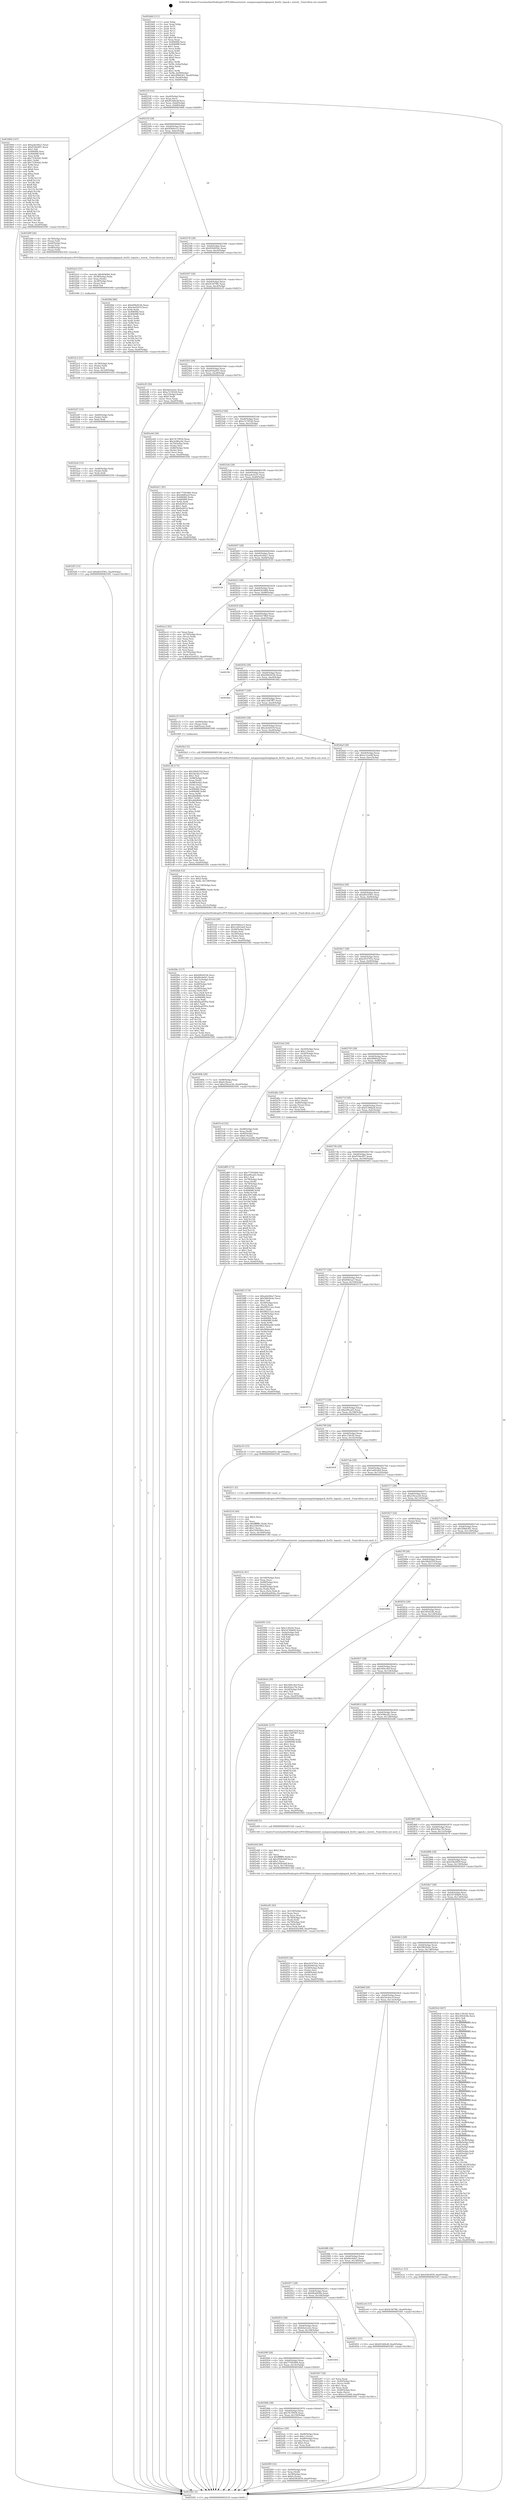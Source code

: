 digraph "0x4024d0" {
  label = "0x4024d0 (/mnt/c/Users/mathe/Desktop/tcc/POCII/binaries/extr_numpynumpylinalglapack_litef2c_lapack.c_ieeeck__Final-ollvm.out::main(0))"
  labelloc = "t"
  node[shape=record]

  Entry [label="",width=0.3,height=0.3,shape=circle,fillcolor=black,style=filled]
  "0x40253f" [label="{
     0x40253f [32]\l
     | [instrs]\l
     &nbsp;&nbsp;0x40253f \<+6\>: mov -0xa0(%rbp),%eax\l
     &nbsp;&nbsp;0x402545 \<+2\>: mov %eax,%ecx\l
     &nbsp;&nbsp;0x402547 \<+6\>: sub $0x853d0cdf,%ecx\l
     &nbsp;&nbsp;0x40254d \<+6\>: mov %eax,-0xb4(%rbp)\l
     &nbsp;&nbsp;0x402553 \<+6\>: mov %ecx,-0xb8(%rbp)\l
     &nbsp;&nbsp;0x402559 \<+6\>: je 0000000000403060 \<main+0xb90\>\l
  }"]
  "0x403060" [label="{
     0x403060 [147]\l
     | [instrs]\l
     &nbsp;&nbsp;0x403060 \<+5\>: mov $0xaeb24ba7,%eax\l
     &nbsp;&nbsp;0x403065 \<+5\>: mov $0xf536e097,%ecx\l
     &nbsp;&nbsp;0x40306a \<+2\>: mov $0x1,%dl\l
     &nbsp;&nbsp;0x40306c \<+7\>: mov 0x406084,%esi\l
     &nbsp;&nbsp;0x403073 \<+7\>: mov 0x406088,%edi\l
     &nbsp;&nbsp;0x40307a \<+3\>: mov %esi,%r8d\l
     &nbsp;&nbsp;0x40307d \<+7\>: sub $0x733fc6d5,%r8d\l
     &nbsp;&nbsp;0x403084 \<+4\>: sub $0x1,%r8d\l
     &nbsp;&nbsp;0x403088 \<+7\>: add $0x733fc6d5,%r8d\l
     &nbsp;&nbsp;0x40308f \<+4\>: imul %r8d,%esi\l
     &nbsp;&nbsp;0x403093 \<+3\>: and $0x1,%esi\l
     &nbsp;&nbsp;0x403096 \<+3\>: cmp $0x0,%esi\l
     &nbsp;&nbsp;0x403099 \<+4\>: sete %r9b\l
     &nbsp;&nbsp;0x40309d \<+3\>: cmp $0xa,%edi\l
     &nbsp;&nbsp;0x4030a0 \<+4\>: setl %r10b\l
     &nbsp;&nbsp;0x4030a4 \<+3\>: mov %r9b,%r11b\l
     &nbsp;&nbsp;0x4030a7 \<+4\>: xor $0xff,%r11b\l
     &nbsp;&nbsp;0x4030ab \<+3\>: mov %r10b,%bl\l
     &nbsp;&nbsp;0x4030ae \<+3\>: xor $0xff,%bl\l
     &nbsp;&nbsp;0x4030b1 \<+3\>: xor $0x0,%dl\l
     &nbsp;&nbsp;0x4030b4 \<+3\>: mov %r11b,%r14b\l
     &nbsp;&nbsp;0x4030b7 \<+4\>: and $0x0,%r14b\l
     &nbsp;&nbsp;0x4030bb \<+3\>: and %dl,%r9b\l
     &nbsp;&nbsp;0x4030be \<+3\>: mov %bl,%r15b\l
     &nbsp;&nbsp;0x4030c1 \<+4\>: and $0x0,%r15b\l
     &nbsp;&nbsp;0x4030c5 \<+3\>: and %dl,%r10b\l
     &nbsp;&nbsp;0x4030c8 \<+3\>: or %r9b,%r14b\l
     &nbsp;&nbsp;0x4030cb \<+3\>: or %r10b,%r15b\l
     &nbsp;&nbsp;0x4030ce \<+3\>: xor %r15b,%r14b\l
     &nbsp;&nbsp;0x4030d1 \<+3\>: or %bl,%r11b\l
     &nbsp;&nbsp;0x4030d4 \<+4\>: xor $0xff,%r11b\l
     &nbsp;&nbsp;0x4030d8 \<+3\>: or $0x0,%dl\l
     &nbsp;&nbsp;0x4030db \<+3\>: and %dl,%r11b\l
     &nbsp;&nbsp;0x4030de \<+3\>: or %r11b,%r14b\l
     &nbsp;&nbsp;0x4030e1 \<+4\>: test $0x1,%r14b\l
     &nbsp;&nbsp;0x4030e5 \<+3\>: cmovne %ecx,%eax\l
     &nbsp;&nbsp;0x4030e8 \<+6\>: mov %eax,-0xa0(%rbp)\l
     &nbsp;&nbsp;0x4030ee \<+5\>: jmp 0000000000403581 \<main+0x10b1\>\l
  }"]
  "0x40255f" [label="{
     0x40255f [28]\l
     | [instrs]\l
     &nbsp;&nbsp;0x40255f \<+5\>: jmp 0000000000402564 \<main+0x94\>\l
     &nbsp;&nbsp;0x402564 \<+6\>: mov -0xb4(%rbp),%eax\l
     &nbsp;&nbsp;0x40256a \<+5\>: sub $0x9360ecc5,%eax\l
     &nbsp;&nbsp;0x40256f \<+6\>: mov %eax,-0xbc(%rbp)\l
     &nbsp;&nbsp;0x402575 \<+6\>: je 0000000000403289 \<main+0xdb9\>\l
  }"]
  Exit [label="",width=0.3,height=0.3,shape=circle,fillcolor=black,style=filled,peripheries=2]
  "0x403289" [label="{
     0x403289 [26]\l
     | [instrs]\l
     &nbsp;&nbsp;0x403289 \<+4\>: mov -0x78(%rbp),%rax\l
     &nbsp;&nbsp;0x40328d \<+3\>: mov (%rax),%rdi\l
     &nbsp;&nbsp;0x403290 \<+4\>: mov -0x60(%rbp),%rax\l
     &nbsp;&nbsp;0x403294 \<+3\>: mov (%rax),%rsi\l
     &nbsp;&nbsp;0x403297 \<+4\>: mov -0x48(%rbp),%rax\l
     &nbsp;&nbsp;0x40329b \<+3\>: mov (%rax),%rdx\l
     &nbsp;&nbsp;0x40329e \<+5\>: call 0000000000401450 \<ieeeck_\>\l
     | [calls]\l
     &nbsp;&nbsp;0x401450 \{1\} (/mnt/c/Users/mathe/Desktop/tcc/POCII/binaries/extr_numpynumpylinalglapack_litef2c_lapack.c_ieeeck__Final-ollvm.out::ieeeck_)\l
  }"]
  "0x40257b" [label="{
     0x40257b [28]\l
     | [instrs]\l
     &nbsp;&nbsp;0x40257b \<+5\>: jmp 0000000000402580 \<main+0xb0\>\l
     &nbsp;&nbsp;0x402580 \<+6\>: mov -0xb4(%rbp),%eax\l
     &nbsp;&nbsp;0x402586 \<+5\>: sub $0x950405dc,%eax\l
     &nbsp;&nbsp;0x40258b \<+6\>: mov %eax,-0xc0(%rbp)\l
     &nbsp;&nbsp;0x402591 \<+6\>: je 0000000000402f4d \<main+0xa7d\>\l
  }"]
  "0x4032f5" [label="{
     0x4032f5 [15]\l
     | [instrs]\l
     &nbsp;&nbsp;0x4032f5 \<+10\>: movl $0xd025f361,-0xa0(%rbp)\l
     &nbsp;&nbsp;0x4032ff \<+5\>: jmp 0000000000403581 \<main+0x10b1\>\l
  }"]
  "0x402f4d" [label="{
     0x402f4d [86]\l
     | [instrs]\l
     &nbsp;&nbsp;0x402f4d \<+5\>: mov $0xb99e923b,%eax\l
     &nbsp;&nbsp;0x402f52 \<+5\>: mov $0xcbef2019,%ecx\l
     &nbsp;&nbsp;0x402f57 \<+2\>: xor %edx,%edx\l
     &nbsp;&nbsp;0x402f59 \<+7\>: mov 0x406084,%esi\l
     &nbsp;&nbsp;0x402f60 \<+7\>: mov 0x406088,%edi\l
     &nbsp;&nbsp;0x402f67 \<+3\>: sub $0x1,%edx\l
     &nbsp;&nbsp;0x402f6a \<+3\>: mov %esi,%r8d\l
     &nbsp;&nbsp;0x402f6d \<+3\>: add %edx,%r8d\l
     &nbsp;&nbsp;0x402f70 \<+4\>: imul %r8d,%esi\l
     &nbsp;&nbsp;0x402f74 \<+3\>: and $0x1,%esi\l
     &nbsp;&nbsp;0x402f77 \<+3\>: cmp $0x0,%esi\l
     &nbsp;&nbsp;0x402f7a \<+4\>: sete %r9b\l
     &nbsp;&nbsp;0x402f7e \<+3\>: cmp $0xa,%edi\l
     &nbsp;&nbsp;0x402f81 \<+4\>: setl %r10b\l
     &nbsp;&nbsp;0x402f85 \<+3\>: mov %r9b,%r11b\l
     &nbsp;&nbsp;0x402f88 \<+3\>: and %r10b,%r11b\l
     &nbsp;&nbsp;0x402f8b \<+3\>: xor %r10b,%r9b\l
     &nbsp;&nbsp;0x402f8e \<+3\>: or %r9b,%r11b\l
     &nbsp;&nbsp;0x402f91 \<+4\>: test $0x1,%r11b\l
     &nbsp;&nbsp;0x402f95 \<+3\>: cmovne %ecx,%eax\l
     &nbsp;&nbsp;0x402f98 \<+6\>: mov %eax,-0xa0(%rbp)\l
     &nbsp;&nbsp;0x402f9e \<+5\>: jmp 0000000000403581 \<main+0x10b1\>\l
  }"]
  "0x402597" [label="{
     0x402597 [28]\l
     | [instrs]\l
     &nbsp;&nbsp;0x402597 \<+5\>: jmp 000000000040259c \<main+0xcc\>\l
     &nbsp;&nbsp;0x40259c \<+6\>: mov -0xb4(%rbp),%eax\l
     &nbsp;&nbsp;0x4025a2 \<+5\>: sub $0x9c5678fc,%eax\l
     &nbsp;&nbsp;0x4025a7 \<+6\>: mov %eax,-0xc4(%rbp)\l
     &nbsp;&nbsp;0x4025ad \<+6\>: je 0000000000402cf3 \<main+0x823\>\l
  }"]
  "0x4032e6" [label="{
     0x4032e6 [15]\l
     | [instrs]\l
     &nbsp;&nbsp;0x4032e6 \<+4\>: mov -0x48(%rbp),%rdx\l
     &nbsp;&nbsp;0x4032ea \<+3\>: mov (%rdx),%rdx\l
     &nbsp;&nbsp;0x4032ed \<+3\>: mov %rdx,%rdi\l
     &nbsp;&nbsp;0x4032f0 \<+5\>: call 0000000000401030 \<free@plt\>\l
     | [calls]\l
     &nbsp;&nbsp;0x401030 \{1\} (unknown)\l
  }"]
  "0x402cf3" [label="{
     0x402cf3 [30]\l
     | [instrs]\l
     &nbsp;&nbsp;0x402cf3 \<+5\>: mov $0x6da5a3ec,%eax\l
     &nbsp;&nbsp;0x402cf8 \<+5\>: mov $0xa7e7d526,%ecx\l
     &nbsp;&nbsp;0x402cfd \<+3\>: mov -0x2c(%rbp),%edx\l
     &nbsp;&nbsp;0x402d00 \<+3\>: cmp $0x0,%edx\l
     &nbsp;&nbsp;0x402d03 \<+3\>: cmove %ecx,%eax\l
     &nbsp;&nbsp;0x402d06 \<+6\>: mov %eax,-0xa0(%rbp)\l
     &nbsp;&nbsp;0x402d0c \<+5\>: jmp 0000000000403581 \<main+0x10b1\>\l
  }"]
  "0x4025b3" [label="{
     0x4025b3 [28]\l
     | [instrs]\l
     &nbsp;&nbsp;0x4025b3 \<+5\>: jmp 00000000004025b8 \<main+0xe8\>\l
     &nbsp;&nbsp;0x4025b8 \<+6\>: mov -0xb4(%rbp),%eax\l
     &nbsp;&nbsp;0x4025be \<+5\>: sub $0xa01ba055,%eax\l
     &nbsp;&nbsp;0x4025c3 \<+6\>: mov %eax,-0xc8(%rbp)\l
     &nbsp;&nbsp;0x4025c9 \<+6\>: je 0000000000402e44 \<main+0x974\>\l
  }"]
  "0x4032d7" [label="{
     0x4032d7 [15]\l
     | [instrs]\l
     &nbsp;&nbsp;0x4032d7 \<+4\>: mov -0x60(%rbp),%rdx\l
     &nbsp;&nbsp;0x4032db \<+3\>: mov (%rdx),%rdx\l
     &nbsp;&nbsp;0x4032de \<+3\>: mov %rdx,%rdi\l
     &nbsp;&nbsp;0x4032e1 \<+5\>: call 0000000000401030 \<free@plt\>\l
     | [calls]\l
     &nbsp;&nbsp;0x401030 \{1\} (unknown)\l
  }"]
  "0x402e44" [label="{
     0x402e44 [36]\l
     | [instrs]\l
     &nbsp;&nbsp;0x402e44 \<+5\>: mov $0x7fc79934,%eax\l
     &nbsp;&nbsp;0x402e49 \<+5\>: mov $0x3e98a24c,%ecx\l
     &nbsp;&nbsp;0x402e4e \<+4\>: mov -0x70(%rbp),%rdx\l
     &nbsp;&nbsp;0x402e52 \<+2\>: mov (%rdx),%esi\l
     &nbsp;&nbsp;0x402e54 \<+4\>: mov -0x80(%rbp),%rdx\l
     &nbsp;&nbsp;0x402e58 \<+2\>: cmp (%rdx),%esi\l
     &nbsp;&nbsp;0x402e5a \<+3\>: cmovl %ecx,%eax\l
     &nbsp;&nbsp;0x402e5d \<+6\>: mov %eax,-0xa0(%rbp)\l
     &nbsp;&nbsp;0x402e63 \<+5\>: jmp 0000000000403581 \<main+0x10b1\>\l
  }"]
  "0x4025cf" [label="{
     0x4025cf [28]\l
     | [instrs]\l
     &nbsp;&nbsp;0x4025cf \<+5\>: jmp 00000000004025d4 \<main+0x104\>\l
     &nbsp;&nbsp;0x4025d4 \<+6\>: mov -0xb4(%rbp),%eax\l
     &nbsp;&nbsp;0x4025da \<+5\>: sub $0xa7e7d526,%eax\l
     &nbsp;&nbsp;0x4025df \<+6\>: mov %eax,-0xcc(%rbp)\l
     &nbsp;&nbsp;0x4025e5 \<+6\>: je 0000000000402d11 \<main+0x841\>\l
  }"]
  "0x4032c2" [label="{
     0x4032c2 [21]\l
     | [instrs]\l
     &nbsp;&nbsp;0x4032c2 \<+4\>: mov -0x78(%rbp),%rdx\l
     &nbsp;&nbsp;0x4032c6 \<+3\>: mov (%rdx),%rdx\l
     &nbsp;&nbsp;0x4032c9 \<+3\>: mov %rdx,%rdi\l
     &nbsp;&nbsp;0x4032cc \<+6\>: mov %eax,-0x164(%rbp)\l
     &nbsp;&nbsp;0x4032d2 \<+5\>: call 0000000000401030 \<free@plt\>\l
     | [calls]\l
     &nbsp;&nbsp;0x401030 \{1\} (unknown)\l
  }"]
  "0x402d11" [label="{
     0x402d11 [91]\l
     | [instrs]\l
     &nbsp;&nbsp;0x402d11 \<+5\>: mov $0x77595466,%eax\l
     &nbsp;&nbsp;0x402d16 \<+5\>: mov $0xefb80a2f,%ecx\l
     &nbsp;&nbsp;0x402d1b \<+7\>: mov 0x406084,%edx\l
     &nbsp;&nbsp;0x402d22 \<+7\>: mov 0x406088,%esi\l
     &nbsp;&nbsp;0x402d29 \<+2\>: mov %edx,%edi\l
     &nbsp;&nbsp;0x402d2b \<+6\>: sub $0x6e0014,%edi\l
     &nbsp;&nbsp;0x402d31 \<+3\>: sub $0x1,%edi\l
     &nbsp;&nbsp;0x402d34 \<+6\>: add $0x6e0014,%edi\l
     &nbsp;&nbsp;0x402d3a \<+3\>: imul %edi,%edx\l
     &nbsp;&nbsp;0x402d3d \<+3\>: and $0x1,%edx\l
     &nbsp;&nbsp;0x402d40 \<+3\>: cmp $0x0,%edx\l
     &nbsp;&nbsp;0x402d43 \<+4\>: sete %r8b\l
     &nbsp;&nbsp;0x402d47 \<+3\>: cmp $0xa,%esi\l
     &nbsp;&nbsp;0x402d4a \<+4\>: setl %r9b\l
     &nbsp;&nbsp;0x402d4e \<+3\>: mov %r8b,%r10b\l
     &nbsp;&nbsp;0x402d51 \<+3\>: and %r9b,%r10b\l
     &nbsp;&nbsp;0x402d54 \<+3\>: xor %r9b,%r8b\l
     &nbsp;&nbsp;0x402d57 \<+3\>: or %r8b,%r10b\l
     &nbsp;&nbsp;0x402d5a \<+4\>: test $0x1,%r10b\l
     &nbsp;&nbsp;0x402d5e \<+3\>: cmovne %ecx,%eax\l
     &nbsp;&nbsp;0x402d61 \<+6\>: mov %eax,-0xa0(%rbp)\l
     &nbsp;&nbsp;0x402d67 \<+5\>: jmp 0000000000403581 \<main+0x10b1\>\l
  }"]
  "0x4025eb" [label="{
     0x4025eb [28]\l
     | [instrs]\l
     &nbsp;&nbsp;0x4025eb \<+5\>: jmp 00000000004025f0 \<main+0x120\>\l
     &nbsp;&nbsp;0x4025f0 \<+6\>: mov -0xb4(%rbp),%eax\l
     &nbsp;&nbsp;0x4025f6 \<+5\>: sub $0xaa4c4e53,%eax\l
     &nbsp;&nbsp;0x4025fb \<+6\>: mov %eax,-0xd0(%rbp)\l
     &nbsp;&nbsp;0x402601 \<+6\>: je 0000000000403313 \<main+0xe43\>\l
  }"]
  "0x4032a3" [label="{
     0x4032a3 [31]\l
     | [instrs]\l
     &nbsp;&nbsp;0x4032a3 \<+10\>: movabs $0x4040b6,%rdi\l
     &nbsp;&nbsp;0x4032ad \<+4\>: mov -0x38(%rbp),%rdx\l
     &nbsp;&nbsp;0x4032b1 \<+3\>: mov %rax,(%rdx)\l
     &nbsp;&nbsp;0x4032b4 \<+4\>: mov -0x38(%rbp),%rax\l
     &nbsp;&nbsp;0x4032b8 \<+3\>: mov (%rax),%rsi\l
     &nbsp;&nbsp;0x4032bb \<+2\>: mov $0x0,%al\l
     &nbsp;&nbsp;0x4032bd \<+5\>: call 0000000000401040 \<printf@plt\>\l
     | [calls]\l
     &nbsp;&nbsp;0x401040 \{1\} (unknown)\l
  }"]
  "0x403313" [label="{
     0x403313\l
  }", style=dashed]
  "0x402607" [label="{
     0x402607 [28]\l
     | [instrs]\l
     &nbsp;&nbsp;0x402607 \<+5\>: jmp 000000000040260c \<main+0x13c\>\l
     &nbsp;&nbsp;0x40260c \<+6\>: mov -0xb4(%rbp),%eax\l
     &nbsp;&nbsp;0x402612 \<+5\>: sub $0xaeb24ba7,%eax\l
     &nbsp;&nbsp;0x402617 \<+6\>: mov %eax,-0xd4(%rbp)\l
     &nbsp;&nbsp;0x40261d \<+6\>: je 0000000000403550 \<main+0x1080\>\l
  }"]
  "0x40323e" [label="{
     0x40323e [41]\l
     | [instrs]\l
     &nbsp;&nbsp;0x40323e \<+6\>: mov -0x160(%rbp),%ecx\l
     &nbsp;&nbsp;0x403244 \<+3\>: imul %eax,%ecx\l
     &nbsp;&nbsp;0x403247 \<+4\>: mov -0x48(%rbp),%rsi\l
     &nbsp;&nbsp;0x40324b \<+3\>: mov (%rsi),%rsi\l
     &nbsp;&nbsp;0x40324e \<+4\>: mov -0x40(%rbp),%rdi\l
     &nbsp;&nbsp;0x403252 \<+3\>: movslq (%rdi),%rdi\l
     &nbsp;&nbsp;0x403255 \<+3\>: mov %ecx,(%rsi,%rdi,4)\l
     &nbsp;&nbsp;0x403258 \<+10\>: movl $0x68ab958a,-0xa0(%rbp)\l
     &nbsp;&nbsp;0x403262 \<+5\>: jmp 0000000000403581 \<main+0x10b1\>\l
  }"]
  "0x403550" [label="{
     0x403550\l
  }", style=dashed]
  "0x402623" [label="{
     0x402623 [28]\l
     | [instrs]\l
     &nbsp;&nbsp;0x402623 \<+5\>: jmp 0000000000402628 \<main+0x158\>\l
     &nbsp;&nbsp;0x402628 \<+6\>: mov -0xb4(%rbp),%eax\l
     &nbsp;&nbsp;0x40262e \<+5\>: sub $0xb4262d66,%eax\l
     &nbsp;&nbsp;0x402633 \<+6\>: mov %eax,-0xd8(%rbp)\l
     &nbsp;&nbsp;0x402639 \<+6\>: je 0000000000402ec2 \<main+0x9f2\>\l
  }"]
  "0x403216" [label="{
     0x403216 [40]\l
     | [instrs]\l
     &nbsp;&nbsp;0x403216 \<+5\>: mov $0x2,%ecx\l
     &nbsp;&nbsp;0x40321b \<+1\>: cltd\l
     &nbsp;&nbsp;0x40321c \<+2\>: idiv %ecx\l
     &nbsp;&nbsp;0x40321e \<+6\>: imul $0xfffffffe,%edx,%ecx\l
     &nbsp;&nbsp;0x403224 \<+6\>: add $0x23043962,%ecx\l
     &nbsp;&nbsp;0x40322a \<+3\>: add $0x1,%ecx\l
     &nbsp;&nbsp;0x40322d \<+6\>: sub $0x23043962,%ecx\l
     &nbsp;&nbsp;0x403233 \<+6\>: mov %ecx,-0x160(%rbp)\l
     &nbsp;&nbsp;0x403239 \<+5\>: call 0000000000401160 \<next_i\>\l
     | [calls]\l
     &nbsp;&nbsp;0x401160 \{1\} (/mnt/c/Users/mathe/Desktop/tcc/POCII/binaries/extr_numpynumpylinalglapack_litef2c_lapack.c_ieeeck__Final-ollvm.out::next_i)\l
  }"]
  "0x402ec2" [label="{
     0x402ec2 [42]\l
     | [instrs]\l
     &nbsp;&nbsp;0x402ec2 \<+2\>: xor %eax,%eax\l
     &nbsp;&nbsp;0x402ec4 \<+4\>: mov -0x70(%rbp),%rcx\l
     &nbsp;&nbsp;0x402ec8 \<+2\>: mov (%rcx),%edx\l
     &nbsp;&nbsp;0x402eca \<+2\>: mov %eax,%esi\l
     &nbsp;&nbsp;0x402ecc \<+2\>: sub %edx,%esi\l
     &nbsp;&nbsp;0x402ece \<+2\>: mov %eax,%edx\l
     &nbsp;&nbsp;0x402ed0 \<+3\>: sub $0x1,%edx\l
     &nbsp;&nbsp;0x402ed3 \<+2\>: add %edx,%esi\l
     &nbsp;&nbsp;0x402ed5 \<+2\>: sub %esi,%eax\l
     &nbsp;&nbsp;0x402ed7 \<+4\>: mov -0x70(%rbp),%rcx\l
     &nbsp;&nbsp;0x402edb \<+2\>: mov %eax,(%rcx)\l
     &nbsp;&nbsp;0x402edd \<+10\>: movl $0xa01ba055,-0xa0(%rbp)\l
     &nbsp;&nbsp;0x402ee7 \<+5\>: jmp 0000000000403581 \<main+0x10b1\>\l
  }"]
  "0x40263f" [label="{
     0x40263f [28]\l
     | [instrs]\l
     &nbsp;&nbsp;0x40263f \<+5\>: jmp 0000000000402644 \<main+0x174\>\l
     &nbsp;&nbsp;0x402644 \<+6\>: mov -0xb4(%rbp),%eax\l
     &nbsp;&nbsp;0x40264a \<+5\>: sub $0xb54278b9,%eax\l
     &nbsp;&nbsp;0x40264f \<+6\>: mov %eax,-0xdc(%rbp)\l
     &nbsp;&nbsp;0x402655 \<+6\>: je 00000000004033fc \<main+0xf2c\>\l
  }"]
  "0x4031cd" [label="{
     0x4031cd [32]\l
     | [instrs]\l
     &nbsp;&nbsp;0x4031cd \<+4\>: mov -0x48(%rbp),%rdi\l
     &nbsp;&nbsp;0x4031d1 \<+3\>: mov %rax,(%rdi)\l
     &nbsp;&nbsp;0x4031d4 \<+4\>: mov -0x40(%rbp),%rax\l
     &nbsp;&nbsp;0x4031d8 \<+6\>: movl $0x0,(%rax)\l
     &nbsp;&nbsp;0x4031de \<+10\>: movl $0xce12a44f,-0xa0(%rbp)\l
     &nbsp;&nbsp;0x4031e8 \<+5\>: jmp 0000000000403581 \<main+0x10b1\>\l
  }"]
  "0x4033fc" [label="{
     0x4033fc\l
  }", style=dashed]
  "0x40265b" [label="{
     0x40265b [28]\l
     | [instrs]\l
     &nbsp;&nbsp;0x40265b \<+5\>: jmp 0000000000402660 \<main+0x190\>\l
     &nbsp;&nbsp;0x402660 \<+6\>: mov -0xb4(%rbp),%eax\l
     &nbsp;&nbsp;0x402666 \<+5\>: sub $0xb99e923b,%eax\l
     &nbsp;&nbsp;0x40266b \<+6\>: mov %eax,-0xe0(%rbp)\l
     &nbsp;&nbsp;0x402671 \<+6\>: je 00000000004034fa \<main+0x102a\>\l
  }"]
  "0x402fdc" [label="{
     0x402fdc [117]\l
     | [instrs]\l
     &nbsp;&nbsp;0x402fdc \<+5\>: mov $0xb99e923b,%ecx\l
     &nbsp;&nbsp;0x402fe1 \<+5\>: mov $0x66c0efe1,%edx\l
     &nbsp;&nbsp;0x402fe6 \<+6\>: mov -0x15c(%rbp),%esi\l
     &nbsp;&nbsp;0x402fec \<+3\>: imul %eax,%esi\l
     &nbsp;&nbsp;0x402fef \<+4\>: mov -0x60(%rbp),%r8\l
     &nbsp;&nbsp;0x402ff3 \<+3\>: mov (%r8),%r8\l
     &nbsp;&nbsp;0x402ff6 \<+4\>: mov -0x58(%rbp),%r9\l
     &nbsp;&nbsp;0x402ffa \<+3\>: movslq (%r9),%r9\l
     &nbsp;&nbsp;0x402ffd \<+4\>: mov %esi,(%r8,%r9,4)\l
     &nbsp;&nbsp;0x403001 \<+7\>: mov 0x406084,%eax\l
     &nbsp;&nbsp;0x403008 \<+7\>: mov 0x406088,%esi\l
     &nbsp;&nbsp;0x40300f \<+2\>: mov %eax,%edi\l
     &nbsp;&nbsp;0x403011 \<+6\>: add $0x8aad595e,%edi\l
     &nbsp;&nbsp;0x403017 \<+3\>: sub $0x1,%edi\l
     &nbsp;&nbsp;0x40301a \<+6\>: sub $0x8aad595e,%edi\l
     &nbsp;&nbsp;0x403020 \<+3\>: imul %edi,%eax\l
     &nbsp;&nbsp;0x403023 \<+3\>: and $0x1,%eax\l
     &nbsp;&nbsp;0x403026 \<+3\>: cmp $0x0,%eax\l
     &nbsp;&nbsp;0x403029 \<+4\>: sete %r10b\l
     &nbsp;&nbsp;0x40302d \<+3\>: cmp $0xa,%esi\l
     &nbsp;&nbsp;0x403030 \<+4\>: setl %r11b\l
     &nbsp;&nbsp;0x403034 \<+3\>: mov %r10b,%bl\l
     &nbsp;&nbsp;0x403037 \<+3\>: and %r11b,%bl\l
     &nbsp;&nbsp;0x40303a \<+3\>: xor %r11b,%r10b\l
     &nbsp;&nbsp;0x40303d \<+3\>: or %r10b,%bl\l
     &nbsp;&nbsp;0x403040 \<+3\>: test $0x1,%bl\l
     &nbsp;&nbsp;0x403043 \<+3\>: cmovne %edx,%ecx\l
     &nbsp;&nbsp;0x403046 \<+6\>: mov %ecx,-0xa0(%rbp)\l
     &nbsp;&nbsp;0x40304c \<+5\>: jmp 0000000000403581 \<main+0x10b1\>\l
  }"]
  "0x4034fa" [label="{
     0x4034fa\l
  }", style=dashed]
  "0x402677" [label="{
     0x402677 [28]\l
     | [instrs]\l
     &nbsp;&nbsp;0x402677 \<+5\>: jmp 000000000040267c \<main+0x1ac\>\l
     &nbsp;&nbsp;0x40267c \<+6\>: mov -0xb4(%rbp),%eax\l
     &nbsp;&nbsp;0x402682 \<+5\>: sub $0xc1b87f87,%eax\l
     &nbsp;&nbsp;0x402687 \<+6\>: mov %eax,-0xe4(%rbp)\l
     &nbsp;&nbsp;0x40268d \<+6\>: je 0000000000402c25 \<main+0x755\>\l
  }"]
  "0x402fa8" [label="{
     0x402fa8 [52]\l
     | [instrs]\l
     &nbsp;&nbsp;0x402fa8 \<+2\>: xor %ecx,%ecx\l
     &nbsp;&nbsp;0x402faa \<+5\>: mov $0x2,%edx\l
     &nbsp;&nbsp;0x402faf \<+6\>: mov %edx,-0x158(%rbp)\l
     &nbsp;&nbsp;0x402fb5 \<+1\>: cltd\l
     &nbsp;&nbsp;0x402fb6 \<+6\>: mov -0x158(%rbp),%esi\l
     &nbsp;&nbsp;0x402fbc \<+2\>: idiv %esi\l
     &nbsp;&nbsp;0x402fbe \<+6\>: imul $0xfffffffe,%edx,%edx\l
     &nbsp;&nbsp;0x402fc4 \<+2\>: mov %ecx,%edi\l
     &nbsp;&nbsp;0x402fc6 \<+2\>: sub %edx,%edi\l
     &nbsp;&nbsp;0x402fc8 \<+2\>: mov %ecx,%edx\l
     &nbsp;&nbsp;0x402fca \<+3\>: sub $0x1,%edx\l
     &nbsp;&nbsp;0x402fcd \<+2\>: add %edx,%edi\l
     &nbsp;&nbsp;0x402fcf \<+2\>: sub %edi,%ecx\l
     &nbsp;&nbsp;0x402fd1 \<+6\>: mov %ecx,-0x15c(%rbp)\l
     &nbsp;&nbsp;0x402fd7 \<+5\>: call 0000000000401160 \<next_i\>\l
     | [calls]\l
     &nbsp;&nbsp;0x401160 \{1\} (/mnt/c/Users/mathe/Desktop/tcc/POCII/binaries/extr_numpynumpylinalglapack_litef2c_lapack.c_ieeeck__Final-ollvm.out::next_i)\l
  }"]
  "0x402c25" [label="{
     0x402c25 [19]\l
     | [instrs]\l
     &nbsp;&nbsp;0x402c25 \<+7\>: mov -0x90(%rbp),%rax\l
     &nbsp;&nbsp;0x402c2c \<+3\>: mov (%rax),%rax\l
     &nbsp;&nbsp;0x402c2f \<+4\>: mov 0x8(%rax),%rdi\l
     &nbsp;&nbsp;0x402c33 \<+5\>: call 0000000000401060 \<atoi@plt\>\l
     | [calls]\l
     &nbsp;&nbsp;0x401060 \{1\} (unknown)\l
  }"]
  "0x402693" [label="{
     0x402693 [28]\l
     | [instrs]\l
     &nbsp;&nbsp;0x402693 \<+5\>: jmp 0000000000402698 \<main+0x1c8\>\l
     &nbsp;&nbsp;0x402698 \<+6\>: mov -0xb4(%rbp),%eax\l
     &nbsp;&nbsp;0x40269e \<+5\>: sub $0xcbef2019,%eax\l
     &nbsp;&nbsp;0x4026a3 \<+6\>: mov %eax,-0xe8(%rbp)\l
     &nbsp;&nbsp;0x4026a9 \<+6\>: je 0000000000402fa3 \<main+0xad3\>\l
  }"]
  "0x402f09" [label="{
     0x402f09 [32]\l
     | [instrs]\l
     &nbsp;&nbsp;0x402f09 \<+4\>: mov -0x60(%rbp),%rdi\l
     &nbsp;&nbsp;0x402f0d \<+3\>: mov %rax,(%rdi)\l
     &nbsp;&nbsp;0x402f10 \<+4\>: mov -0x58(%rbp),%rax\l
     &nbsp;&nbsp;0x402f14 \<+6\>: movl $0x0,(%rax)\l
     &nbsp;&nbsp;0x402f1a \<+10\>: movl $0x438c6f39,-0xa0(%rbp)\l
     &nbsp;&nbsp;0x402f24 \<+5\>: jmp 0000000000403581 \<main+0x10b1\>\l
  }"]
  "0x402fa3" [label="{
     0x402fa3 [5]\l
     | [instrs]\l
     &nbsp;&nbsp;0x402fa3 \<+5\>: call 0000000000401160 \<next_i\>\l
     | [calls]\l
     &nbsp;&nbsp;0x401160 \{1\} (/mnt/c/Users/mathe/Desktop/tcc/POCII/binaries/extr_numpynumpylinalglapack_litef2c_lapack.c_ieeeck__Final-ollvm.out::next_i)\l
  }"]
  "0x4026af" [label="{
     0x4026af [28]\l
     | [instrs]\l
     &nbsp;&nbsp;0x4026af \<+5\>: jmp 00000000004026b4 \<main+0x1e4\>\l
     &nbsp;&nbsp;0x4026b4 \<+6\>: mov -0xb4(%rbp),%eax\l
     &nbsp;&nbsp;0x4026ba \<+5\>: sub $0xce12a44f,%eax\l
     &nbsp;&nbsp;0x4026bf \<+6\>: mov %eax,-0xec(%rbp)\l
     &nbsp;&nbsp;0x4026c5 \<+6\>: je 00000000004031ed \<main+0xd1d\>\l
  }"]
  "0x402987" [label="{
     0x402987\l
  }", style=dashed]
  "0x4031ed" [label="{
     0x4031ed [36]\l
     | [instrs]\l
     &nbsp;&nbsp;0x4031ed \<+5\>: mov $0x9360ecc5,%eax\l
     &nbsp;&nbsp;0x4031f2 \<+5\>: mov $0x1ed91de9,%ecx\l
     &nbsp;&nbsp;0x4031f7 \<+4\>: mov -0x40(%rbp),%rdx\l
     &nbsp;&nbsp;0x4031fb \<+2\>: mov (%rdx),%esi\l
     &nbsp;&nbsp;0x4031fd \<+4\>: mov -0x50(%rbp),%rdx\l
     &nbsp;&nbsp;0x403201 \<+2\>: cmp (%rdx),%esi\l
     &nbsp;&nbsp;0x403203 \<+3\>: cmovl %ecx,%eax\l
     &nbsp;&nbsp;0x403206 \<+6\>: mov %eax,-0xa0(%rbp)\l
     &nbsp;&nbsp;0x40320c \<+5\>: jmp 0000000000403581 \<main+0x10b1\>\l
  }"]
  "0x4026cb" [label="{
     0x4026cb [28]\l
     | [instrs]\l
     &nbsp;&nbsp;0x4026cb \<+5\>: jmp 00000000004026d0 \<main+0x200\>\l
     &nbsp;&nbsp;0x4026d0 \<+6\>: mov -0xb4(%rbp),%eax\l
     &nbsp;&nbsp;0x4026d6 \<+5\>: sub $0xd025f361,%eax\l
     &nbsp;&nbsp;0x4026db \<+6\>: mov %eax,-0xf0(%rbp)\l
     &nbsp;&nbsp;0x4026e1 \<+6\>: je 000000000040340b \<main+0xf3b\>\l
  }"]
  "0x402eec" [label="{
     0x402eec [29]\l
     | [instrs]\l
     &nbsp;&nbsp;0x402eec \<+4\>: mov -0x68(%rbp),%rax\l
     &nbsp;&nbsp;0x402ef0 \<+6\>: movl $0x1,(%rax)\l
     &nbsp;&nbsp;0x402ef6 \<+4\>: mov -0x68(%rbp),%rax\l
     &nbsp;&nbsp;0x402efa \<+3\>: movslq (%rax),%rax\l
     &nbsp;&nbsp;0x402efd \<+4\>: shl $0x2,%rax\l
     &nbsp;&nbsp;0x402f01 \<+3\>: mov %rax,%rdi\l
     &nbsp;&nbsp;0x402f04 \<+5\>: call 0000000000401050 \<malloc@plt\>\l
     | [calls]\l
     &nbsp;&nbsp;0x401050 \{1\} (unknown)\l
  }"]
  "0x40340b" [label="{
     0x40340b [28]\l
     | [instrs]\l
     &nbsp;&nbsp;0x40340b \<+7\>: mov -0x98(%rbp),%rax\l
     &nbsp;&nbsp;0x403412 \<+6\>: movl $0x0,(%rax)\l
     &nbsp;&nbsp;0x403418 \<+10\>: movl $0x256cac26,-0xa0(%rbp)\l
     &nbsp;&nbsp;0x403422 \<+5\>: jmp 0000000000403581 \<main+0x10b1\>\l
  }"]
  "0x4026e7" [label="{
     0x4026e7 [28]\l
     | [instrs]\l
     &nbsp;&nbsp;0x4026e7 \<+5\>: jmp 00000000004026ec \<main+0x21c\>\l
     &nbsp;&nbsp;0x4026ec \<+6\>: mov -0xb4(%rbp),%eax\l
     &nbsp;&nbsp;0x4026f2 \<+5\>: sub $0xe919791e,%eax\l
     &nbsp;&nbsp;0x4026f7 \<+6\>: mov %eax,-0xf4(%rbp)\l
     &nbsp;&nbsp;0x4026fd \<+6\>: je 00000000004031b0 \<main+0xce0\>\l
  }"]
  "0x40296b" [label="{
     0x40296b [28]\l
     | [instrs]\l
     &nbsp;&nbsp;0x40296b \<+5\>: jmp 0000000000402970 \<main+0x4a0\>\l
     &nbsp;&nbsp;0x402970 \<+6\>: mov -0xb4(%rbp),%eax\l
     &nbsp;&nbsp;0x402976 \<+5\>: sub $0x7fc79934,%eax\l
     &nbsp;&nbsp;0x40297b \<+6\>: mov %eax,-0x150(%rbp)\l
     &nbsp;&nbsp;0x402981 \<+6\>: je 0000000000402eec \<main+0xa1c\>\l
  }"]
  "0x4031b0" [label="{
     0x4031b0 [29]\l
     | [instrs]\l
     &nbsp;&nbsp;0x4031b0 \<+4\>: mov -0x50(%rbp),%rax\l
     &nbsp;&nbsp;0x4031b4 \<+6\>: movl $0x1,(%rax)\l
     &nbsp;&nbsp;0x4031ba \<+4\>: mov -0x50(%rbp),%rax\l
     &nbsp;&nbsp;0x4031be \<+3\>: movslq (%rax),%rax\l
     &nbsp;&nbsp;0x4031c1 \<+4\>: shl $0x2,%rax\l
     &nbsp;&nbsp;0x4031c5 \<+3\>: mov %rax,%rdi\l
     &nbsp;&nbsp;0x4031c8 \<+5\>: call 0000000000401050 \<malloc@plt\>\l
     | [calls]\l
     &nbsp;&nbsp;0x401050 \{1\} (unknown)\l
  }"]
  "0x402703" [label="{
     0x402703 [28]\l
     | [instrs]\l
     &nbsp;&nbsp;0x402703 \<+5\>: jmp 0000000000402708 \<main+0x238\>\l
     &nbsp;&nbsp;0x402708 \<+6\>: mov -0xb4(%rbp),%eax\l
     &nbsp;&nbsp;0x40270e \<+5\>: sub $0xefb80a2f,%eax\l
     &nbsp;&nbsp;0x402713 \<+6\>: mov %eax,-0xf8(%rbp)\l
     &nbsp;&nbsp;0x402719 \<+6\>: je 0000000000402d6c \<main+0x89c\>\l
  }"]
  "0x4034bd" [label="{
     0x4034bd\l
  }", style=dashed]
  "0x402d6c" [label="{
     0x402d6c [29]\l
     | [instrs]\l
     &nbsp;&nbsp;0x402d6c \<+4\>: mov -0x80(%rbp),%rax\l
     &nbsp;&nbsp;0x402d70 \<+6\>: movl $0x1,(%rax)\l
     &nbsp;&nbsp;0x402d76 \<+4\>: mov -0x80(%rbp),%rax\l
     &nbsp;&nbsp;0x402d7a \<+3\>: movslq (%rax),%rax\l
     &nbsp;&nbsp;0x402d7d \<+4\>: shl $0x3,%rax\l
     &nbsp;&nbsp;0x402d81 \<+3\>: mov %rax,%rdi\l
     &nbsp;&nbsp;0x402d84 \<+5\>: call 0000000000401050 \<malloc@plt\>\l
     | [calls]\l
     &nbsp;&nbsp;0x401050 \{1\} (unknown)\l
  }"]
  "0x40271f" [label="{
     0x40271f [28]\l
     | [instrs]\l
     &nbsp;&nbsp;0x40271f \<+5\>: jmp 0000000000402724 \<main+0x254\>\l
     &nbsp;&nbsp;0x402724 \<+6\>: mov -0xb4(%rbp),%eax\l
     &nbsp;&nbsp;0x40272a \<+5\>: sub $0xf139bbc8,%eax\l
     &nbsp;&nbsp;0x40272f \<+6\>: mov %eax,-0xfc(%rbp)\l
     &nbsp;&nbsp;0x402735 \<+6\>: je 000000000040339c \<main+0xecc\>\l
  }"]
  "0x40294f" [label="{
     0x40294f [28]\l
     | [instrs]\l
     &nbsp;&nbsp;0x40294f \<+5\>: jmp 0000000000402954 \<main+0x484\>\l
     &nbsp;&nbsp;0x402954 \<+6\>: mov -0xb4(%rbp),%eax\l
     &nbsp;&nbsp;0x40295a \<+5\>: sub $0x77595466,%eax\l
     &nbsp;&nbsp;0x40295f \<+6\>: mov %eax,-0x14c(%rbp)\l
     &nbsp;&nbsp;0x402965 \<+6\>: je 00000000004034bd \<main+0xfed\>\l
  }"]
  "0x40339c" [label="{
     0x40339c\l
  }", style=dashed]
  "0x40273b" [label="{
     0x40273b [28]\l
     | [instrs]\l
     &nbsp;&nbsp;0x40273b \<+5\>: jmp 0000000000402740 \<main+0x270\>\l
     &nbsp;&nbsp;0x402740 \<+6\>: mov -0xb4(%rbp),%eax\l
     &nbsp;&nbsp;0x402746 \<+5\>: sub $0xf536e097,%eax\l
     &nbsp;&nbsp;0x40274b \<+6\>: mov %eax,-0x100(%rbp)\l
     &nbsp;&nbsp;0x402751 \<+6\>: je 00000000004030f3 \<main+0xc23\>\l
  }"]
  "0x403304" [label="{
     0x403304\l
  }", style=dashed]
  "0x4030f3" [label="{
     0x4030f3 [174]\l
     | [instrs]\l
     &nbsp;&nbsp;0x4030f3 \<+5\>: mov $0xaeb24ba7,%eax\l
     &nbsp;&nbsp;0x4030f8 \<+5\>: mov $0x5865bcbc,%ecx\l
     &nbsp;&nbsp;0x4030fd \<+2\>: mov $0x1,%dl\l
     &nbsp;&nbsp;0x4030ff \<+4\>: mov -0x58(%rbp),%rsi\l
     &nbsp;&nbsp;0x403103 \<+2\>: mov (%rsi),%edi\l
     &nbsp;&nbsp;0x403105 \<+6\>: add $0x9f0212a5,%edi\l
     &nbsp;&nbsp;0x40310b \<+3\>: add $0x1,%edi\l
     &nbsp;&nbsp;0x40310e \<+6\>: sub $0x9f0212a5,%edi\l
     &nbsp;&nbsp;0x403114 \<+4\>: mov -0x58(%rbp),%rsi\l
     &nbsp;&nbsp;0x403118 \<+2\>: mov %edi,(%rsi)\l
     &nbsp;&nbsp;0x40311a \<+7\>: mov 0x406084,%edi\l
     &nbsp;&nbsp;0x403121 \<+8\>: mov 0x406088,%r8d\l
     &nbsp;&nbsp;0x403129 \<+3\>: mov %edi,%r9d\l
     &nbsp;&nbsp;0x40312c \<+7\>: sub $0x96bfae68,%r9d\l
     &nbsp;&nbsp;0x403133 \<+4\>: sub $0x1,%r9d\l
     &nbsp;&nbsp;0x403137 \<+7\>: add $0x96bfae68,%r9d\l
     &nbsp;&nbsp;0x40313e \<+4\>: imul %r9d,%edi\l
     &nbsp;&nbsp;0x403142 \<+3\>: and $0x1,%edi\l
     &nbsp;&nbsp;0x403145 \<+3\>: cmp $0x0,%edi\l
     &nbsp;&nbsp;0x403148 \<+4\>: sete %r10b\l
     &nbsp;&nbsp;0x40314c \<+4\>: cmp $0xa,%r8d\l
     &nbsp;&nbsp;0x403150 \<+4\>: setl %r11b\l
     &nbsp;&nbsp;0x403154 \<+3\>: mov %r10b,%bl\l
     &nbsp;&nbsp;0x403157 \<+3\>: xor $0xff,%bl\l
     &nbsp;&nbsp;0x40315a \<+3\>: mov %r11b,%r14b\l
     &nbsp;&nbsp;0x40315d \<+4\>: xor $0xff,%r14b\l
     &nbsp;&nbsp;0x403161 \<+3\>: xor $0x0,%dl\l
     &nbsp;&nbsp;0x403164 \<+3\>: mov %bl,%r15b\l
     &nbsp;&nbsp;0x403167 \<+4\>: and $0x0,%r15b\l
     &nbsp;&nbsp;0x40316b \<+3\>: and %dl,%r10b\l
     &nbsp;&nbsp;0x40316e \<+3\>: mov %r14b,%r12b\l
     &nbsp;&nbsp;0x403171 \<+4\>: and $0x0,%r12b\l
     &nbsp;&nbsp;0x403175 \<+3\>: and %dl,%r11b\l
     &nbsp;&nbsp;0x403178 \<+3\>: or %r10b,%r15b\l
     &nbsp;&nbsp;0x40317b \<+3\>: or %r11b,%r12b\l
     &nbsp;&nbsp;0x40317e \<+3\>: xor %r12b,%r15b\l
     &nbsp;&nbsp;0x403181 \<+3\>: or %r14b,%bl\l
     &nbsp;&nbsp;0x403184 \<+3\>: xor $0xff,%bl\l
     &nbsp;&nbsp;0x403187 \<+3\>: or $0x0,%dl\l
     &nbsp;&nbsp;0x40318a \<+2\>: and %dl,%bl\l
     &nbsp;&nbsp;0x40318c \<+3\>: or %bl,%r15b\l
     &nbsp;&nbsp;0x40318f \<+4\>: test $0x1,%r15b\l
     &nbsp;&nbsp;0x403193 \<+3\>: cmovne %ecx,%eax\l
     &nbsp;&nbsp;0x403196 \<+6\>: mov %eax,-0xa0(%rbp)\l
     &nbsp;&nbsp;0x40319c \<+5\>: jmp 0000000000403581 \<main+0x10b1\>\l
  }"]
  "0x402757" [label="{
     0x402757 [28]\l
     | [instrs]\l
     &nbsp;&nbsp;0x402757 \<+5\>: jmp 000000000040275c \<main+0x28c\>\l
     &nbsp;&nbsp;0x40275c \<+6\>: mov -0xb4(%rbp),%eax\l
     &nbsp;&nbsp;0x402762 \<+5\>: sub $0x60b5aa7,%eax\l
     &nbsp;&nbsp;0x402767 \<+6\>: mov %eax,-0x104(%rbp)\l
     &nbsp;&nbsp;0x40276d \<+6\>: je 0000000000403572 \<main+0x10a2\>\l
  }"]
  "0x402933" [label="{
     0x402933 [28]\l
     | [instrs]\l
     &nbsp;&nbsp;0x402933 \<+5\>: jmp 0000000000402938 \<main+0x468\>\l
     &nbsp;&nbsp;0x402938 \<+6\>: mov -0xb4(%rbp),%eax\l
     &nbsp;&nbsp;0x40293e \<+5\>: sub $0x6da5a3ec,%eax\l
     &nbsp;&nbsp;0x402943 \<+6\>: mov %eax,-0x148(%rbp)\l
     &nbsp;&nbsp;0x402949 \<+6\>: je 0000000000403304 \<main+0xe34\>\l
  }"]
  "0x403572" [label="{
     0x403572\l
  }", style=dashed]
  "0x402773" [label="{
     0x402773 [28]\l
     | [instrs]\l
     &nbsp;&nbsp;0x402773 \<+5\>: jmp 0000000000402778 \<main+0x2a8\>\l
     &nbsp;&nbsp;0x402778 \<+6\>: mov -0xb4(%rbp),%eax\l
     &nbsp;&nbsp;0x40277e \<+5\>: sub $0xa90ca65,%eax\l
     &nbsp;&nbsp;0x402783 \<+6\>: mov %eax,-0x108(%rbp)\l
     &nbsp;&nbsp;0x402789 \<+6\>: je 0000000000402e35 \<main+0x965\>\l
  }"]
  "0x403267" [label="{
     0x403267 [34]\l
     | [instrs]\l
     &nbsp;&nbsp;0x403267 \<+2\>: xor %eax,%eax\l
     &nbsp;&nbsp;0x403269 \<+4\>: mov -0x40(%rbp),%rcx\l
     &nbsp;&nbsp;0x40326d \<+2\>: mov (%rcx),%edx\l
     &nbsp;&nbsp;0x40326f \<+3\>: sub $0x1,%eax\l
     &nbsp;&nbsp;0x403272 \<+2\>: sub %eax,%edx\l
     &nbsp;&nbsp;0x403274 \<+4\>: mov -0x40(%rbp),%rcx\l
     &nbsp;&nbsp;0x403278 \<+2\>: mov %edx,(%rcx)\l
     &nbsp;&nbsp;0x40327a \<+10\>: movl $0xce12a44f,-0xa0(%rbp)\l
     &nbsp;&nbsp;0x403284 \<+5\>: jmp 0000000000403581 \<main+0x10b1\>\l
  }"]
  "0x402e35" [label="{
     0x402e35 [15]\l
     | [instrs]\l
     &nbsp;&nbsp;0x402e35 \<+10\>: movl $0xa01ba055,-0xa0(%rbp)\l
     &nbsp;&nbsp;0x402e3f \<+5\>: jmp 0000000000403581 \<main+0x10b1\>\l
  }"]
  "0x40278f" [label="{
     0x40278f [28]\l
     | [instrs]\l
     &nbsp;&nbsp;0x40278f \<+5\>: jmp 0000000000402794 \<main+0x2c4\>\l
     &nbsp;&nbsp;0x402794 \<+6\>: mov -0xb4(%rbp),%eax\l
     &nbsp;&nbsp;0x40279a \<+5\>: sub $0xc136c92,%eax\l
     &nbsp;&nbsp;0x40279f \<+6\>: mov %eax,-0x10c(%rbp)\l
     &nbsp;&nbsp;0x4027a5 \<+6\>: je 000000000040343f \<main+0xf6f\>\l
  }"]
  "0x402917" [label="{
     0x402917 [28]\l
     | [instrs]\l
     &nbsp;&nbsp;0x402917 \<+5\>: jmp 000000000040291c \<main+0x44c\>\l
     &nbsp;&nbsp;0x40291c \<+6\>: mov -0xb4(%rbp),%eax\l
     &nbsp;&nbsp;0x402922 \<+5\>: sub $0x68ab958a,%eax\l
     &nbsp;&nbsp;0x402927 \<+6\>: mov %eax,-0x144(%rbp)\l
     &nbsp;&nbsp;0x40292d \<+6\>: je 0000000000403267 \<main+0xd97\>\l
  }"]
  "0x40343f" [label="{
     0x40343f\l
  }", style=dashed]
  "0x4027ab" [label="{
     0x4027ab [28]\l
     | [instrs]\l
     &nbsp;&nbsp;0x4027ab \<+5\>: jmp 00000000004027b0 \<main+0x2e0\>\l
     &nbsp;&nbsp;0x4027b0 \<+6\>: mov -0xb4(%rbp),%eax\l
     &nbsp;&nbsp;0x4027b6 \<+5\>: sub $0x1ed91de9,%eax\l
     &nbsp;&nbsp;0x4027bb \<+6\>: mov %eax,-0x110(%rbp)\l
     &nbsp;&nbsp;0x4027c1 \<+6\>: je 0000000000403211 \<main+0xd41\>\l
  }"]
  "0x403051" [label="{
     0x403051 [15]\l
     | [instrs]\l
     &nbsp;&nbsp;0x403051 \<+10\>: movl $0x853d0cdf,-0xa0(%rbp)\l
     &nbsp;&nbsp;0x40305b \<+5\>: jmp 0000000000403581 \<main+0x10b1\>\l
  }"]
  "0x403211" [label="{
     0x403211 [5]\l
     | [instrs]\l
     &nbsp;&nbsp;0x403211 \<+5\>: call 0000000000401160 \<next_i\>\l
     | [calls]\l
     &nbsp;&nbsp;0x401160 \{1\} (/mnt/c/Users/mathe/Desktop/tcc/POCII/binaries/extr_numpynumpylinalglapack_litef2c_lapack.c_ieeeck__Final-ollvm.out::next_i)\l
  }"]
  "0x4027c7" [label="{
     0x4027c7 [28]\l
     | [instrs]\l
     &nbsp;&nbsp;0x4027c7 \<+5\>: jmp 00000000004027cc \<main+0x2fc\>\l
     &nbsp;&nbsp;0x4027cc \<+6\>: mov -0xb4(%rbp),%eax\l
     &nbsp;&nbsp;0x4027d2 \<+5\>: sub $0x256cac26,%eax\l
     &nbsp;&nbsp;0x4027d7 \<+6\>: mov %eax,-0x114(%rbp)\l
     &nbsp;&nbsp;0x4027dd \<+6\>: je 0000000000403427 \<main+0xf57\>\l
  }"]
  "0x402e95" [label="{
     0x402e95 [45]\l
     | [instrs]\l
     &nbsp;&nbsp;0x402e95 \<+6\>: mov -0x154(%rbp),%ecx\l
     &nbsp;&nbsp;0x402e9b \<+3\>: imul %eax,%ecx\l
     &nbsp;&nbsp;0x402e9e \<+3\>: movslq %ecx,%rsi\l
     &nbsp;&nbsp;0x402ea1 \<+4\>: mov -0x78(%rbp),%rdi\l
     &nbsp;&nbsp;0x402ea5 \<+3\>: mov (%rdi),%rdi\l
     &nbsp;&nbsp;0x402ea8 \<+4\>: mov -0x70(%rbp),%r8\l
     &nbsp;&nbsp;0x402eac \<+3\>: movslq (%r8),%r8\l
     &nbsp;&nbsp;0x402eaf \<+4\>: mov %rsi,(%rdi,%r8,8)\l
     &nbsp;&nbsp;0x402eb3 \<+10\>: movl $0xb4262d66,-0xa0(%rbp)\l
     &nbsp;&nbsp;0x402ebd \<+5\>: jmp 0000000000403581 \<main+0x10b1\>\l
  }"]
  "0x403427" [label="{
     0x403427 [24]\l
     | [instrs]\l
     &nbsp;&nbsp;0x403427 \<+7\>: mov -0x98(%rbp),%rax\l
     &nbsp;&nbsp;0x40342e \<+2\>: mov (%rax),%eax\l
     &nbsp;&nbsp;0x403430 \<+4\>: lea -0x28(%rbp),%rsp\l
     &nbsp;&nbsp;0x403434 \<+1\>: pop %rbx\l
     &nbsp;&nbsp;0x403435 \<+2\>: pop %r12\l
     &nbsp;&nbsp;0x403437 \<+2\>: pop %r13\l
     &nbsp;&nbsp;0x403439 \<+2\>: pop %r14\l
     &nbsp;&nbsp;0x40343b \<+2\>: pop %r15\l
     &nbsp;&nbsp;0x40343d \<+1\>: pop %rbp\l
     &nbsp;&nbsp;0x40343e \<+1\>: ret\l
  }"]
  "0x4027e3" [label="{
     0x4027e3 [28]\l
     | [instrs]\l
     &nbsp;&nbsp;0x4027e3 \<+5\>: jmp 00000000004027e8 \<main+0x318\>\l
     &nbsp;&nbsp;0x4027e8 \<+6\>: mov -0xb4(%rbp),%eax\l
     &nbsp;&nbsp;0x4027ee \<+5\>: sub $0x2f9b6361,%eax\l
     &nbsp;&nbsp;0x4027f3 \<+6\>: mov %eax,-0x118(%rbp)\l
     &nbsp;&nbsp;0x4027f9 \<+6\>: je 0000000000402991 \<main+0x4c1\>\l
  }"]
  "0x402e6d" [label="{
     0x402e6d [40]\l
     | [instrs]\l
     &nbsp;&nbsp;0x402e6d \<+5\>: mov $0x2,%ecx\l
     &nbsp;&nbsp;0x402e72 \<+1\>: cltd\l
     &nbsp;&nbsp;0x402e73 \<+2\>: idiv %ecx\l
     &nbsp;&nbsp;0x402e75 \<+6\>: imul $0xfffffffe,%edx,%ecx\l
     &nbsp;&nbsp;0x402e7b \<+6\>: sub $0x2928c6df,%ecx\l
     &nbsp;&nbsp;0x402e81 \<+3\>: add $0x1,%ecx\l
     &nbsp;&nbsp;0x402e84 \<+6\>: add $0x2928c6df,%ecx\l
     &nbsp;&nbsp;0x402e8a \<+6\>: mov %ecx,-0x154(%rbp)\l
     &nbsp;&nbsp;0x402e90 \<+5\>: call 0000000000401160 \<next_i\>\l
     | [calls]\l
     &nbsp;&nbsp;0x401160 \{1\} (/mnt/c/Users/mathe/Desktop/tcc/POCII/binaries/extr_numpynumpylinalglapack_litef2c_lapack.c_ieeeck__Final-ollvm.out::next_i)\l
  }"]
  "0x402991" [label="{
     0x402991 [53]\l
     | [instrs]\l
     &nbsp;&nbsp;0x402991 \<+5\>: mov $0xc136c92,%eax\l
     &nbsp;&nbsp;0x402996 \<+5\>: mov $0x54740b09,%ecx\l
     &nbsp;&nbsp;0x40299b \<+6\>: mov -0x9a(%rbp),%dl\l
     &nbsp;&nbsp;0x4029a1 \<+7\>: mov -0x99(%rbp),%sil\l
     &nbsp;&nbsp;0x4029a8 \<+3\>: mov %dl,%dil\l
     &nbsp;&nbsp;0x4029ab \<+3\>: and %sil,%dil\l
     &nbsp;&nbsp;0x4029ae \<+3\>: xor %sil,%dl\l
     &nbsp;&nbsp;0x4029b1 \<+3\>: or %dl,%dil\l
     &nbsp;&nbsp;0x4029b4 \<+4\>: test $0x1,%dil\l
     &nbsp;&nbsp;0x4029b8 \<+3\>: cmovne %ecx,%eax\l
     &nbsp;&nbsp;0x4029bb \<+6\>: mov %eax,-0xa0(%rbp)\l
     &nbsp;&nbsp;0x4029c1 \<+5\>: jmp 0000000000403581 \<main+0x10b1\>\l
  }"]
  "0x4027ff" [label="{
     0x4027ff [28]\l
     | [instrs]\l
     &nbsp;&nbsp;0x4027ff \<+5\>: jmp 0000000000402804 \<main+0x334\>\l
     &nbsp;&nbsp;0x402804 \<+6\>: mov -0xb4(%rbp),%eax\l
     &nbsp;&nbsp;0x40280a \<+5\>: sub $0x30b4255f,%eax\l
     &nbsp;&nbsp;0x40280f \<+6\>: mov %eax,-0x11c(%rbp)\l
     &nbsp;&nbsp;0x402815 \<+6\>: je 0000000000403484 \<main+0xfb4\>\l
  }"]
  "0x403581" [label="{
     0x403581 [5]\l
     | [instrs]\l
     &nbsp;&nbsp;0x403581 \<+5\>: jmp 000000000040253f \<main+0x6f\>\l
  }"]
  "0x4024d0" [label="{
     0x4024d0 [111]\l
     | [instrs]\l
     &nbsp;&nbsp;0x4024d0 \<+1\>: push %rbp\l
     &nbsp;&nbsp;0x4024d1 \<+3\>: mov %rsp,%rbp\l
     &nbsp;&nbsp;0x4024d4 \<+2\>: push %r15\l
     &nbsp;&nbsp;0x4024d6 \<+2\>: push %r14\l
     &nbsp;&nbsp;0x4024d8 \<+2\>: push %r13\l
     &nbsp;&nbsp;0x4024da \<+2\>: push %r12\l
     &nbsp;&nbsp;0x4024dc \<+1\>: push %rbx\l
     &nbsp;&nbsp;0x4024dd \<+7\>: sub $0x158,%rsp\l
     &nbsp;&nbsp;0x4024e4 \<+2\>: xor %eax,%eax\l
     &nbsp;&nbsp;0x4024e6 \<+7\>: mov 0x406084,%ecx\l
     &nbsp;&nbsp;0x4024ed \<+7\>: mov 0x406088,%edx\l
     &nbsp;&nbsp;0x4024f4 \<+3\>: sub $0x1,%eax\l
     &nbsp;&nbsp;0x4024f7 \<+3\>: mov %ecx,%r8d\l
     &nbsp;&nbsp;0x4024fa \<+3\>: add %eax,%r8d\l
     &nbsp;&nbsp;0x4024fd \<+4\>: imul %r8d,%ecx\l
     &nbsp;&nbsp;0x402501 \<+3\>: and $0x1,%ecx\l
     &nbsp;&nbsp;0x402504 \<+3\>: cmp $0x0,%ecx\l
     &nbsp;&nbsp;0x402507 \<+4\>: sete %r9b\l
     &nbsp;&nbsp;0x40250b \<+4\>: and $0x1,%r9b\l
     &nbsp;&nbsp;0x40250f \<+7\>: mov %r9b,-0x9a(%rbp)\l
     &nbsp;&nbsp;0x402516 \<+3\>: cmp $0xa,%edx\l
     &nbsp;&nbsp;0x402519 \<+4\>: setl %r9b\l
     &nbsp;&nbsp;0x40251d \<+4\>: and $0x1,%r9b\l
     &nbsp;&nbsp;0x402521 \<+7\>: mov %r9b,-0x99(%rbp)\l
     &nbsp;&nbsp;0x402528 \<+10\>: movl $0x2f9b6361,-0xa0(%rbp)\l
     &nbsp;&nbsp;0x402532 \<+6\>: mov %edi,-0xa4(%rbp)\l
     &nbsp;&nbsp;0x402538 \<+7\>: mov %rsi,-0xb0(%rbp)\l
  }"]
  "0x402d89" [label="{
     0x402d89 [172]\l
     | [instrs]\l
     &nbsp;&nbsp;0x402d89 \<+5\>: mov $0x77595466,%ecx\l
     &nbsp;&nbsp;0x402d8e \<+5\>: mov $0xa90ca65,%edx\l
     &nbsp;&nbsp;0x402d93 \<+3\>: mov $0x1,%sil\l
     &nbsp;&nbsp;0x402d96 \<+4\>: mov -0x78(%rbp),%rdi\l
     &nbsp;&nbsp;0x402d9a \<+3\>: mov %rax,(%rdi)\l
     &nbsp;&nbsp;0x402d9d \<+4\>: mov -0x70(%rbp),%rax\l
     &nbsp;&nbsp;0x402da1 \<+6\>: movl $0x0,(%rax)\l
     &nbsp;&nbsp;0x402da7 \<+8\>: mov 0x406084,%r8d\l
     &nbsp;&nbsp;0x402daf \<+8\>: mov 0x406088,%r9d\l
     &nbsp;&nbsp;0x402db7 \<+3\>: mov %r8d,%r10d\l
     &nbsp;&nbsp;0x402dba \<+7\>: add $0xcb913d8e,%r10d\l
     &nbsp;&nbsp;0x402dc1 \<+4\>: sub $0x1,%r10d\l
     &nbsp;&nbsp;0x402dc5 \<+7\>: sub $0xcb913d8e,%r10d\l
     &nbsp;&nbsp;0x402dcc \<+4\>: imul %r10d,%r8d\l
     &nbsp;&nbsp;0x402dd0 \<+4\>: and $0x1,%r8d\l
     &nbsp;&nbsp;0x402dd4 \<+4\>: cmp $0x0,%r8d\l
     &nbsp;&nbsp;0x402dd8 \<+4\>: sete %r11b\l
     &nbsp;&nbsp;0x402ddc \<+4\>: cmp $0xa,%r9d\l
     &nbsp;&nbsp;0x402de0 \<+3\>: setl %bl\l
     &nbsp;&nbsp;0x402de3 \<+3\>: mov %r11b,%r14b\l
     &nbsp;&nbsp;0x402de6 \<+4\>: xor $0xff,%r14b\l
     &nbsp;&nbsp;0x402dea \<+3\>: mov %bl,%r15b\l
     &nbsp;&nbsp;0x402ded \<+4\>: xor $0xff,%r15b\l
     &nbsp;&nbsp;0x402df1 \<+4\>: xor $0x1,%sil\l
     &nbsp;&nbsp;0x402df5 \<+3\>: mov %r14b,%r12b\l
     &nbsp;&nbsp;0x402df8 \<+4\>: and $0xff,%r12b\l
     &nbsp;&nbsp;0x402dfc \<+3\>: and %sil,%r11b\l
     &nbsp;&nbsp;0x402dff \<+3\>: mov %r15b,%r13b\l
     &nbsp;&nbsp;0x402e02 \<+4\>: and $0xff,%r13b\l
     &nbsp;&nbsp;0x402e06 \<+3\>: and %sil,%bl\l
     &nbsp;&nbsp;0x402e09 \<+3\>: or %r11b,%r12b\l
     &nbsp;&nbsp;0x402e0c \<+3\>: or %bl,%r13b\l
     &nbsp;&nbsp;0x402e0f \<+3\>: xor %r13b,%r12b\l
     &nbsp;&nbsp;0x402e12 \<+3\>: or %r15b,%r14b\l
     &nbsp;&nbsp;0x402e15 \<+4\>: xor $0xff,%r14b\l
     &nbsp;&nbsp;0x402e19 \<+4\>: or $0x1,%sil\l
     &nbsp;&nbsp;0x402e1d \<+3\>: and %sil,%r14b\l
     &nbsp;&nbsp;0x402e20 \<+3\>: or %r14b,%r12b\l
     &nbsp;&nbsp;0x402e23 \<+4\>: test $0x1,%r12b\l
     &nbsp;&nbsp;0x402e27 \<+3\>: cmovne %edx,%ecx\l
     &nbsp;&nbsp;0x402e2a \<+6\>: mov %ecx,-0xa0(%rbp)\l
     &nbsp;&nbsp;0x402e30 \<+5\>: jmp 0000000000403581 \<main+0x10b1\>\l
  }"]
  "0x403484" [label="{
     0x403484\l
  }", style=dashed]
  "0x40281b" [label="{
     0x40281b [28]\l
     | [instrs]\l
     &nbsp;&nbsp;0x40281b \<+5\>: jmp 0000000000402820 \<main+0x350\>\l
     &nbsp;&nbsp;0x402820 \<+6\>: mov -0xb4(%rbp),%eax\l
     &nbsp;&nbsp;0x402826 \<+5\>: sub $0x349c63fa,%eax\l
     &nbsp;&nbsp;0x40282b \<+6\>: mov %eax,-0x120(%rbp)\l
     &nbsp;&nbsp;0x402831 \<+6\>: je 0000000000402b5d \<main+0x68d\>\l
  }"]
  "0x4028fb" [label="{
     0x4028fb [28]\l
     | [instrs]\l
     &nbsp;&nbsp;0x4028fb \<+5\>: jmp 0000000000402900 \<main+0x430\>\l
     &nbsp;&nbsp;0x402900 \<+6\>: mov -0xb4(%rbp),%eax\l
     &nbsp;&nbsp;0x402906 \<+5\>: sub $0x66c0efe1,%eax\l
     &nbsp;&nbsp;0x40290b \<+6\>: mov %eax,-0x140(%rbp)\l
     &nbsp;&nbsp;0x402911 \<+6\>: je 0000000000403051 \<main+0xb81\>\l
  }"]
  "0x402b5d" [label="{
     0x402b5d [30]\l
     | [instrs]\l
     &nbsp;&nbsp;0x402b5d \<+5\>: mov $0x349cc8cf,%eax\l
     &nbsp;&nbsp;0x402b62 \<+5\>: mov $0x426ac7fa,%ecx\l
     &nbsp;&nbsp;0x402b67 \<+3\>: mov -0x2d(%rbp),%dl\l
     &nbsp;&nbsp;0x402b6a \<+3\>: test $0x1,%dl\l
     &nbsp;&nbsp;0x402b6d \<+3\>: cmovne %ecx,%eax\l
     &nbsp;&nbsp;0x402b70 \<+6\>: mov %eax,-0xa0(%rbp)\l
     &nbsp;&nbsp;0x402b76 \<+5\>: jmp 0000000000403581 \<main+0x10b1\>\l
  }"]
  "0x402837" [label="{
     0x402837 [28]\l
     | [instrs]\l
     &nbsp;&nbsp;0x402837 \<+5\>: jmp 000000000040283c \<main+0x36c\>\l
     &nbsp;&nbsp;0x40283c \<+6\>: mov -0xb4(%rbp),%eax\l
     &nbsp;&nbsp;0x402842 \<+5\>: sub $0x349cc8cf,%eax\l
     &nbsp;&nbsp;0x402847 \<+6\>: mov %eax,-0x124(%rbp)\l
     &nbsp;&nbsp;0x40284d \<+6\>: je 0000000000402b9c \<main+0x6cc\>\l
  }"]
  "0x402ce4" [label="{
     0x402ce4 [15]\l
     | [instrs]\l
     &nbsp;&nbsp;0x402ce4 \<+10\>: movl $0x9c5678fc,-0xa0(%rbp)\l
     &nbsp;&nbsp;0x402cee \<+5\>: jmp 0000000000403581 \<main+0x10b1\>\l
  }"]
  "0x402b9c" [label="{
     0x402b9c [137]\l
     | [instrs]\l
     &nbsp;&nbsp;0x402b9c \<+5\>: mov $0x30b4255f,%eax\l
     &nbsp;&nbsp;0x402ba1 \<+5\>: mov $0xc1b87f87,%ecx\l
     &nbsp;&nbsp;0x402ba6 \<+2\>: mov $0x1,%dl\l
     &nbsp;&nbsp;0x402ba8 \<+2\>: xor %esi,%esi\l
     &nbsp;&nbsp;0x402baa \<+7\>: mov 0x406084,%edi\l
     &nbsp;&nbsp;0x402bb1 \<+8\>: mov 0x406088,%r8d\l
     &nbsp;&nbsp;0x402bb9 \<+3\>: sub $0x1,%esi\l
     &nbsp;&nbsp;0x402bbc \<+3\>: mov %edi,%r9d\l
     &nbsp;&nbsp;0x402bbf \<+3\>: add %esi,%r9d\l
     &nbsp;&nbsp;0x402bc2 \<+4\>: imul %r9d,%edi\l
     &nbsp;&nbsp;0x402bc6 \<+3\>: and $0x1,%edi\l
     &nbsp;&nbsp;0x402bc9 \<+3\>: cmp $0x0,%edi\l
     &nbsp;&nbsp;0x402bcc \<+4\>: sete %r10b\l
     &nbsp;&nbsp;0x402bd0 \<+4\>: cmp $0xa,%r8d\l
     &nbsp;&nbsp;0x402bd4 \<+4\>: setl %r11b\l
     &nbsp;&nbsp;0x402bd8 \<+3\>: mov %r10b,%bl\l
     &nbsp;&nbsp;0x402bdb \<+3\>: xor $0xff,%bl\l
     &nbsp;&nbsp;0x402bde \<+3\>: mov %r11b,%r14b\l
     &nbsp;&nbsp;0x402be1 \<+4\>: xor $0xff,%r14b\l
     &nbsp;&nbsp;0x402be5 \<+3\>: xor $0x0,%dl\l
     &nbsp;&nbsp;0x402be8 \<+3\>: mov %bl,%r15b\l
     &nbsp;&nbsp;0x402beb \<+4\>: and $0x0,%r15b\l
     &nbsp;&nbsp;0x402bef \<+3\>: and %dl,%r10b\l
     &nbsp;&nbsp;0x402bf2 \<+3\>: mov %r14b,%r12b\l
     &nbsp;&nbsp;0x402bf5 \<+4\>: and $0x0,%r12b\l
     &nbsp;&nbsp;0x402bf9 \<+3\>: and %dl,%r11b\l
     &nbsp;&nbsp;0x402bfc \<+3\>: or %r10b,%r15b\l
     &nbsp;&nbsp;0x402bff \<+3\>: or %r11b,%r12b\l
     &nbsp;&nbsp;0x402c02 \<+3\>: xor %r12b,%r15b\l
     &nbsp;&nbsp;0x402c05 \<+3\>: or %r14b,%bl\l
     &nbsp;&nbsp;0x402c08 \<+3\>: xor $0xff,%bl\l
     &nbsp;&nbsp;0x402c0b \<+3\>: or $0x0,%dl\l
     &nbsp;&nbsp;0x402c0e \<+2\>: and %dl,%bl\l
     &nbsp;&nbsp;0x402c10 \<+3\>: or %bl,%r15b\l
     &nbsp;&nbsp;0x402c13 \<+4\>: test $0x1,%r15b\l
     &nbsp;&nbsp;0x402c17 \<+3\>: cmovne %ecx,%eax\l
     &nbsp;&nbsp;0x402c1a \<+6\>: mov %eax,-0xa0(%rbp)\l
     &nbsp;&nbsp;0x402c20 \<+5\>: jmp 0000000000403581 \<main+0x10b1\>\l
  }"]
  "0x402853" [label="{
     0x402853 [28]\l
     | [instrs]\l
     &nbsp;&nbsp;0x402853 \<+5\>: jmp 0000000000402858 \<main+0x388\>\l
     &nbsp;&nbsp;0x402858 \<+6\>: mov -0xb4(%rbp),%eax\l
     &nbsp;&nbsp;0x40285e \<+5\>: sub $0x3e98a24c,%eax\l
     &nbsp;&nbsp;0x402863 \<+6\>: mov %eax,-0x128(%rbp)\l
     &nbsp;&nbsp;0x402869 \<+6\>: je 0000000000402e68 \<main+0x998\>\l
  }"]
  "0x4028df" [label="{
     0x4028df [28]\l
     | [instrs]\l
     &nbsp;&nbsp;0x4028df \<+5\>: jmp 00000000004028e4 \<main+0x414\>\l
     &nbsp;&nbsp;0x4028e4 \<+6\>: mov -0xb4(%rbp),%eax\l
     &nbsp;&nbsp;0x4028ea \<+5\>: sub $0x5bc4ec1f,%eax\l
     &nbsp;&nbsp;0x4028ef \<+6\>: mov %eax,-0x13c(%rbp)\l
     &nbsp;&nbsp;0x4028f5 \<+6\>: je 0000000000402ce4 \<main+0x814\>\l
  }"]
  "0x402e68" [label="{
     0x402e68 [5]\l
     | [instrs]\l
     &nbsp;&nbsp;0x402e68 \<+5\>: call 0000000000401160 \<next_i\>\l
     | [calls]\l
     &nbsp;&nbsp;0x401160 \{1\} (/mnt/c/Users/mathe/Desktop/tcc/POCII/binaries/extr_numpynumpylinalglapack_litef2c_lapack.c_ieeeck__Final-ollvm.out::next_i)\l
  }"]
  "0x40286f" [label="{
     0x40286f [28]\l
     | [instrs]\l
     &nbsp;&nbsp;0x40286f \<+5\>: jmp 0000000000402874 \<main+0x3a4\>\l
     &nbsp;&nbsp;0x402874 \<+6\>: mov -0xb4(%rbp),%eax\l
     &nbsp;&nbsp;0x40287a \<+5\>: sub $0x426ac7fa,%eax\l
     &nbsp;&nbsp;0x40287f \<+6\>: mov %eax,-0x12c(%rbp)\l
     &nbsp;&nbsp;0x402885 \<+6\>: je 0000000000402b7b \<main+0x6ab\>\l
  }"]
  "0x4031a1" [label="{
     0x4031a1 [15]\l
     | [instrs]\l
     &nbsp;&nbsp;0x4031a1 \<+10\>: movl $0x438c6f39,-0xa0(%rbp)\l
     &nbsp;&nbsp;0x4031ab \<+5\>: jmp 0000000000403581 \<main+0x10b1\>\l
  }"]
  "0x402b7b" [label="{
     0x402b7b\l
  }", style=dashed]
  "0x40288b" [label="{
     0x40288b [28]\l
     | [instrs]\l
     &nbsp;&nbsp;0x40288b \<+5\>: jmp 0000000000402890 \<main+0x3c0\>\l
     &nbsp;&nbsp;0x402890 \<+6\>: mov -0xb4(%rbp),%eax\l
     &nbsp;&nbsp;0x402896 \<+5\>: sub $0x438c6f39,%eax\l
     &nbsp;&nbsp;0x40289b \<+6\>: mov %eax,-0x130(%rbp)\l
     &nbsp;&nbsp;0x4028a1 \<+6\>: je 0000000000402f29 \<main+0xa59\>\l
  }"]
  "0x402c38" [label="{
     0x402c38 [172]\l
     | [instrs]\l
     &nbsp;&nbsp;0x402c38 \<+5\>: mov $0x30b4255f,%ecx\l
     &nbsp;&nbsp;0x402c3d \<+5\>: mov $0x5bc4ec1f,%edx\l
     &nbsp;&nbsp;0x402c42 \<+3\>: mov $0x1,%sil\l
     &nbsp;&nbsp;0x402c45 \<+7\>: mov -0x88(%rbp),%rdi\l
     &nbsp;&nbsp;0x402c4c \<+2\>: mov %eax,(%rdi)\l
     &nbsp;&nbsp;0x402c4e \<+7\>: mov -0x88(%rbp),%rdi\l
     &nbsp;&nbsp;0x402c55 \<+2\>: mov (%rdi),%eax\l
     &nbsp;&nbsp;0x402c57 \<+3\>: mov %eax,-0x2c(%rbp)\l
     &nbsp;&nbsp;0x402c5a \<+7\>: mov 0x406084,%eax\l
     &nbsp;&nbsp;0x402c61 \<+8\>: mov 0x406088,%r8d\l
     &nbsp;&nbsp;0x402c69 \<+3\>: mov %eax,%r9d\l
     &nbsp;&nbsp;0x402c6c \<+7\>: sub $0xab6d8d6e,%r9d\l
     &nbsp;&nbsp;0x402c73 \<+4\>: sub $0x1,%r9d\l
     &nbsp;&nbsp;0x402c77 \<+7\>: add $0xab6d8d6e,%r9d\l
     &nbsp;&nbsp;0x402c7e \<+4\>: imul %r9d,%eax\l
     &nbsp;&nbsp;0x402c82 \<+3\>: and $0x1,%eax\l
     &nbsp;&nbsp;0x402c85 \<+3\>: cmp $0x0,%eax\l
     &nbsp;&nbsp;0x402c88 \<+4\>: sete %r10b\l
     &nbsp;&nbsp;0x402c8c \<+4\>: cmp $0xa,%r8d\l
     &nbsp;&nbsp;0x402c90 \<+4\>: setl %r11b\l
     &nbsp;&nbsp;0x402c94 \<+3\>: mov %r10b,%bl\l
     &nbsp;&nbsp;0x402c97 \<+3\>: xor $0xff,%bl\l
     &nbsp;&nbsp;0x402c9a \<+3\>: mov %r11b,%r14b\l
     &nbsp;&nbsp;0x402c9d \<+4\>: xor $0xff,%r14b\l
     &nbsp;&nbsp;0x402ca1 \<+4\>: xor $0x1,%sil\l
     &nbsp;&nbsp;0x402ca5 \<+3\>: mov %bl,%r15b\l
     &nbsp;&nbsp;0x402ca8 \<+4\>: and $0xff,%r15b\l
     &nbsp;&nbsp;0x402cac \<+3\>: and %sil,%r10b\l
     &nbsp;&nbsp;0x402caf \<+3\>: mov %r14b,%r12b\l
     &nbsp;&nbsp;0x402cb2 \<+4\>: and $0xff,%r12b\l
     &nbsp;&nbsp;0x402cb6 \<+3\>: and %sil,%r11b\l
     &nbsp;&nbsp;0x402cb9 \<+3\>: or %r10b,%r15b\l
     &nbsp;&nbsp;0x402cbc \<+3\>: or %r11b,%r12b\l
     &nbsp;&nbsp;0x402cbf \<+3\>: xor %r12b,%r15b\l
     &nbsp;&nbsp;0x402cc2 \<+3\>: or %r14b,%bl\l
     &nbsp;&nbsp;0x402cc5 \<+3\>: xor $0xff,%bl\l
     &nbsp;&nbsp;0x402cc8 \<+4\>: or $0x1,%sil\l
     &nbsp;&nbsp;0x402ccc \<+3\>: and %sil,%bl\l
     &nbsp;&nbsp;0x402ccf \<+3\>: or %bl,%r15b\l
     &nbsp;&nbsp;0x402cd2 \<+4\>: test $0x1,%r15b\l
     &nbsp;&nbsp;0x402cd6 \<+3\>: cmovne %edx,%ecx\l
     &nbsp;&nbsp;0x402cd9 \<+6\>: mov %ecx,-0xa0(%rbp)\l
     &nbsp;&nbsp;0x402cdf \<+5\>: jmp 0000000000403581 \<main+0x10b1\>\l
  }"]
  "0x402f29" [label="{
     0x402f29 [36]\l
     | [instrs]\l
     &nbsp;&nbsp;0x402f29 \<+5\>: mov $0xe919791e,%eax\l
     &nbsp;&nbsp;0x402f2e \<+5\>: mov $0x950405dc,%ecx\l
     &nbsp;&nbsp;0x402f33 \<+4\>: mov -0x58(%rbp),%rdx\l
     &nbsp;&nbsp;0x402f37 \<+2\>: mov (%rdx),%esi\l
     &nbsp;&nbsp;0x402f39 \<+4\>: mov -0x68(%rbp),%rdx\l
     &nbsp;&nbsp;0x402f3d \<+2\>: cmp (%rdx),%esi\l
     &nbsp;&nbsp;0x402f3f \<+3\>: cmovl %ecx,%eax\l
     &nbsp;&nbsp;0x402f42 \<+6\>: mov %eax,-0xa0(%rbp)\l
     &nbsp;&nbsp;0x402f48 \<+5\>: jmp 0000000000403581 \<main+0x10b1\>\l
  }"]
  "0x4028a7" [label="{
     0x4028a7 [28]\l
     | [instrs]\l
     &nbsp;&nbsp;0x4028a7 \<+5\>: jmp 00000000004028ac \<main+0x3dc\>\l
     &nbsp;&nbsp;0x4028ac \<+6\>: mov -0xb4(%rbp),%eax\l
     &nbsp;&nbsp;0x4028b2 \<+5\>: sub $0x54740b09,%eax\l
     &nbsp;&nbsp;0x4028b7 \<+6\>: mov %eax,-0x134(%rbp)\l
     &nbsp;&nbsp;0x4028bd \<+6\>: je 00000000004029c6 \<main+0x4f6\>\l
  }"]
  "0x4028c3" [label="{
     0x4028c3 [28]\l
     | [instrs]\l
     &nbsp;&nbsp;0x4028c3 \<+5\>: jmp 00000000004028c8 \<main+0x3f8\>\l
     &nbsp;&nbsp;0x4028c8 \<+6\>: mov -0xb4(%rbp),%eax\l
     &nbsp;&nbsp;0x4028ce \<+5\>: sub $0x5865bcbc,%eax\l
     &nbsp;&nbsp;0x4028d3 \<+6\>: mov %eax,-0x138(%rbp)\l
     &nbsp;&nbsp;0x4028d9 \<+6\>: je 00000000004031a1 \<main+0xcd1\>\l
  }"]
  "0x4029c6" [label="{
     0x4029c6 [407]\l
     | [instrs]\l
     &nbsp;&nbsp;0x4029c6 \<+5\>: mov $0xc136c92,%eax\l
     &nbsp;&nbsp;0x4029cb \<+5\>: mov $0x349c63fa,%ecx\l
     &nbsp;&nbsp;0x4029d0 \<+2\>: mov $0x1,%dl\l
     &nbsp;&nbsp;0x4029d2 \<+3\>: mov %rsp,%rsi\l
     &nbsp;&nbsp;0x4029d5 \<+4\>: add $0xfffffffffffffff0,%rsi\l
     &nbsp;&nbsp;0x4029d9 \<+3\>: mov %rsi,%rsp\l
     &nbsp;&nbsp;0x4029dc \<+7\>: mov %rsi,-0x98(%rbp)\l
     &nbsp;&nbsp;0x4029e3 \<+3\>: mov %rsp,%rsi\l
     &nbsp;&nbsp;0x4029e6 \<+4\>: add $0xfffffffffffffff0,%rsi\l
     &nbsp;&nbsp;0x4029ea \<+3\>: mov %rsi,%rsp\l
     &nbsp;&nbsp;0x4029ed \<+3\>: mov %rsp,%rdi\l
     &nbsp;&nbsp;0x4029f0 \<+4\>: add $0xfffffffffffffff0,%rdi\l
     &nbsp;&nbsp;0x4029f4 \<+3\>: mov %rdi,%rsp\l
     &nbsp;&nbsp;0x4029f7 \<+7\>: mov %rdi,-0x90(%rbp)\l
     &nbsp;&nbsp;0x4029fe \<+3\>: mov %rsp,%rdi\l
     &nbsp;&nbsp;0x402a01 \<+4\>: add $0xfffffffffffffff0,%rdi\l
     &nbsp;&nbsp;0x402a05 \<+3\>: mov %rdi,%rsp\l
     &nbsp;&nbsp;0x402a08 \<+7\>: mov %rdi,-0x88(%rbp)\l
     &nbsp;&nbsp;0x402a0f \<+3\>: mov %rsp,%rdi\l
     &nbsp;&nbsp;0x402a12 \<+4\>: add $0xfffffffffffffff0,%rdi\l
     &nbsp;&nbsp;0x402a16 \<+3\>: mov %rdi,%rsp\l
     &nbsp;&nbsp;0x402a19 \<+4\>: mov %rdi,-0x80(%rbp)\l
     &nbsp;&nbsp;0x402a1d \<+3\>: mov %rsp,%rdi\l
     &nbsp;&nbsp;0x402a20 \<+4\>: add $0xfffffffffffffff0,%rdi\l
     &nbsp;&nbsp;0x402a24 \<+3\>: mov %rdi,%rsp\l
     &nbsp;&nbsp;0x402a27 \<+4\>: mov %rdi,-0x78(%rbp)\l
     &nbsp;&nbsp;0x402a2b \<+3\>: mov %rsp,%rdi\l
     &nbsp;&nbsp;0x402a2e \<+4\>: add $0xfffffffffffffff0,%rdi\l
     &nbsp;&nbsp;0x402a32 \<+3\>: mov %rdi,%rsp\l
     &nbsp;&nbsp;0x402a35 \<+4\>: mov %rdi,-0x70(%rbp)\l
     &nbsp;&nbsp;0x402a39 \<+3\>: mov %rsp,%rdi\l
     &nbsp;&nbsp;0x402a3c \<+4\>: add $0xfffffffffffffff0,%rdi\l
     &nbsp;&nbsp;0x402a40 \<+3\>: mov %rdi,%rsp\l
     &nbsp;&nbsp;0x402a43 \<+4\>: mov %rdi,-0x68(%rbp)\l
     &nbsp;&nbsp;0x402a47 \<+3\>: mov %rsp,%rdi\l
     &nbsp;&nbsp;0x402a4a \<+4\>: add $0xfffffffffffffff0,%rdi\l
     &nbsp;&nbsp;0x402a4e \<+3\>: mov %rdi,%rsp\l
     &nbsp;&nbsp;0x402a51 \<+4\>: mov %rdi,-0x60(%rbp)\l
     &nbsp;&nbsp;0x402a55 \<+3\>: mov %rsp,%rdi\l
     &nbsp;&nbsp;0x402a58 \<+4\>: add $0xfffffffffffffff0,%rdi\l
     &nbsp;&nbsp;0x402a5c \<+3\>: mov %rdi,%rsp\l
     &nbsp;&nbsp;0x402a5f \<+4\>: mov %rdi,-0x58(%rbp)\l
     &nbsp;&nbsp;0x402a63 \<+3\>: mov %rsp,%rdi\l
     &nbsp;&nbsp;0x402a66 \<+4\>: add $0xfffffffffffffff0,%rdi\l
     &nbsp;&nbsp;0x402a6a \<+3\>: mov %rdi,%rsp\l
     &nbsp;&nbsp;0x402a6d \<+4\>: mov %rdi,-0x50(%rbp)\l
     &nbsp;&nbsp;0x402a71 \<+3\>: mov %rsp,%rdi\l
     &nbsp;&nbsp;0x402a74 \<+4\>: add $0xfffffffffffffff0,%rdi\l
     &nbsp;&nbsp;0x402a78 \<+3\>: mov %rdi,%rsp\l
     &nbsp;&nbsp;0x402a7b \<+4\>: mov %rdi,-0x48(%rbp)\l
     &nbsp;&nbsp;0x402a7f \<+3\>: mov %rsp,%rdi\l
     &nbsp;&nbsp;0x402a82 \<+4\>: add $0xfffffffffffffff0,%rdi\l
     &nbsp;&nbsp;0x402a86 \<+3\>: mov %rdi,%rsp\l
     &nbsp;&nbsp;0x402a89 \<+4\>: mov %rdi,-0x40(%rbp)\l
     &nbsp;&nbsp;0x402a8d \<+3\>: mov %rsp,%rdi\l
     &nbsp;&nbsp;0x402a90 \<+4\>: add $0xfffffffffffffff0,%rdi\l
     &nbsp;&nbsp;0x402a94 \<+3\>: mov %rdi,%rsp\l
     &nbsp;&nbsp;0x402a97 \<+4\>: mov %rdi,-0x38(%rbp)\l
     &nbsp;&nbsp;0x402a9b \<+7\>: mov -0x98(%rbp),%rdi\l
     &nbsp;&nbsp;0x402aa2 \<+6\>: movl $0x0,(%rdi)\l
     &nbsp;&nbsp;0x402aa8 \<+7\>: mov -0xa4(%rbp),%r8d\l
     &nbsp;&nbsp;0x402aaf \<+3\>: mov %r8d,(%rsi)\l
     &nbsp;&nbsp;0x402ab2 \<+7\>: mov -0x90(%rbp),%rdi\l
     &nbsp;&nbsp;0x402ab9 \<+7\>: mov -0xb0(%rbp),%r9\l
     &nbsp;&nbsp;0x402ac0 \<+3\>: mov %r9,(%rdi)\l
     &nbsp;&nbsp;0x402ac3 \<+3\>: cmpl $0x2,(%rsi)\l
     &nbsp;&nbsp;0x402ac6 \<+4\>: setne %r10b\l
     &nbsp;&nbsp;0x402aca \<+4\>: and $0x1,%r10b\l
     &nbsp;&nbsp;0x402ace \<+4\>: mov %r10b,-0x2d(%rbp)\l
     &nbsp;&nbsp;0x402ad2 \<+8\>: mov 0x406084,%r11d\l
     &nbsp;&nbsp;0x402ada \<+7\>: mov 0x406088,%ebx\l
     &nbsp;&nbsp;0x402ae1 \<+3\>: mov %r11d,%r14d\l
     &nbsp;&nbsp;0x402ae4 \<+7\>: add $0xc5f5473,%r14d\l
     &nbsp;&nbsp;0x402aeb \<+4\>: sub $0x1,%r14d\l
     &nbsp;&nbsp;0x402aef \<+7\>: sub $0xc5f5473,%r14d\l
     &nbsp;&nbsp;0x402af6 \<+4\>: imul %r14d,%r11d\l
     &nbsp;&nbsp;0x402afa \<+4\>: and $0x1,%r11d\l
     &nbsp;&nbsp;0x402afe \<+4\>: cmp $0x0,%r11d\l
     &nbsp;&nbsp;0x402b02 \<+4\>: sete %r10b\l
     &nbsp;&nbsp;0x402b06 \<+3\>: cmp $0xa,%ebx\l
     &nbsp;&nbsp;0x402b09 \<+4\>: setl %r15b\l
     &nbsp;&nbsp;0x402b0d \<+3\>: mov %r10b,%r12b\l
     &nbsp;&nbsp;0x402b10 \<+4\>: xor $0xff,%r12b\l
     &nbsp;&nbsp;0x402b14 \<+3\>: mov %r15b,%r13b\l
     &nbsp;&nbsp;0x402b17 \<+4\>: xor $0xff,%r13b\l
     &nbsp;&nbsp;0x402b1b \<+3\>: xor $0x0,%dl\l
     &nbsp;&nbsp;0x402b1e \<+3\>: mov %r12b,%sil\l
     &nbsp;&nbsp;0x402b21 \<+4\>: and $0x0,%sil\l
     &nbsp;&nbsp;0x402b25 \<+3\>: and %dl,%r10b\l
     &nbsp;&nbsp;0x402b28 \<+3\>: mov %r13b,%dil\l
     &nbsp;&nbsp;0x402b2b \<+4\>: and $0x0,%dil\l
     &nbsp;&nbsp;0x402b2f \<+3\>: and %dl,%r15b\l
     &nbsp;&nbsp;0x402b32 \<+3\>: or %r10b,%sil\l
     &nbsp;&nbsp;0x402b35 \<+3\>: or %r15b,%dil\l
     &nbsp;&nbsp;0x402b38 \<+3\>: xor %dil,%sil\l
     &nbsp;&nbsp;0x402b3b \<+3\>: or %r13b,%r12b\l
     &nbsp;&nbsp;0x402b3e \<+4\>: xor $0xff,%r12b\l
     &nbsp;&nbsp;0x402b42 \<+3\>: or $0x0,%dl\l
     &nbsp;&nbsp;0x402b45 \<+3\>: and %dl,%r12b\l
     &nbsp;&nbsp;0x402b48 \<+3\>: or %r12b,%sil\l
     &nbsp;&nbsp;0x402b4b \<+4\>: test $0x1,%sil\l
     &nbsp;&nbsp;0x402b4f \<+3\>: cmovne %ecx,%eax\l
     &nbsp;&nbsp;0x402b52 \<+6\>: mov %eax,-0xa0(%rbp)\l
     &nbsp;&nbsp;0x402b58 \<+5\>: jmp 0000000000403581 \<main+0x10b1\>\l
  }"]
  Entry -> "0x4024d0" [label=" 1"]
  "0x40253f" -> "0x403060" [label=" 1"]
  "0x40253f" -> "0x40255f" [label=" 30"]
  "0x403427" -> Exit [label=" 1"]
  "0x40255f" -> "0x403289" [label=" 1"]
  "0x40255f" -> "0x40257b" [label=" 29"]
  "0x40340b" -> "0x403581" [label=" 1"]
  "0x40257b" -> "0x402f4d" [label=" 1"]
  "0x40257b" -> "0x402597" [label=" 28"]
  "0x4032f5" -> "0x403581" [label=" 1"]
  "0x402597" -> "0x402cf3" [label=" 1"]
  "0x402597" -> "0x4025b3" [label=" 27"]
  "0x4032e6" -> "0x4032f5" [label=" 1"]
  "0x4025b3" -> "0x402e44" [label=" 2"]
  "0x4025b3" -> "0x4025cf" [label=" 25"]
  "0x4032d7" -> "0x4032e6" [label=" 1"]
  "0x4025cf" -> "0x402d11" [label=" 1"]
  "0x4025cf" -> "0x4025eb" [label=" 24"]
  "0x4032c2" -> "0x4032d7" [label=" 1"]
  "0x4025eb" -> "0x403313" [label=" 0"]
  "0x4025eb" -> "0x402607" [label=" 24"]
  "0x4032a3" -> "0x4032c2" [label=" 1"]
  "0x402607" -> "0x403550" [label=" 0"]
  "0x402607" -> "0x402623" [label=" 24"]
  "0x403289" -> "0x4032a3" [label=" 1"]
  "0x402623" -> "0x402ec2" [label=" 1"]
  "0x402623" -> "0x40263f" [label=" 23"]
  "0x403267" -> "0x403581" [label=" 1"]
  "0x40263f" -> "0x4033fc" [label=" 0"]
  "0x40263f" -> "0x40265b" [label=" 23"]
  "0x40323e" -> "0x403581" [label=" 1"]
  "0x40265b" -> "0x4034fa" [label=" 0"]
  "0x40265b" -> "0x402677" [label=" 23"]
  "0x403216" -> "0x40323e" [label=" 1"]
  "0x402677" -> "0x402c25" [label=" 1"]
  "0x402677" -> "0x402693" [label=" 22"]
  "0x403211" -> "0x403216" [label=" 1"]
  "0x402693" -> "0x402fa3" [label=" 1"]
  "0x402693" -> "0x4026af" [label=" 21"]
  "0x4031ed" -> "0x403581" [label=" 2"]
  "0x4026af" -> "0x4031ed" [label=" 2"]
  "0x4026af" -> "0x4026cb" [label=" 19"]
  "0x4031cd" -> "0x403581" [label=" 1"]
  "0x4026cb" -> "0x40340b" [label=" 1"]
  "0x4026cb" -> "0x4026e7" [label=" 18"]
  "0x4031b0" -> "0x4031cd" [label=" 1"]
  "0x4026e7" -> "0x4031b0" [label=" 1"]
  "0x4026e7" -> "0x402703" [label=" 17"]
  "0x4030f3" -> "0x403581" [label=" 1"]
  "0x402703" -> "0x402d6c" [label=" 1"]
  "0x402703" -> "0x40271f" [label=" 16"]
  "0x403060" -> "0x403581" [label=" 1"]
  "0x40271f" -> "0x40339c" [label=" 0"]
  "0x40271f" -> "0x40273b" [label=" 16"]
  "0x402fdc" -> "0x403581" [label=" 1"]
  "0x40273b" -> "0x4030f3" [label=" 1"]
  "0x40273b" -> "0x402757" [label=" 15"]
  "0x402fa8" -> "0x402fdc" [label=" 1"]
  "0x402757" -> "0x403572" [label=" 0"]
  "0x402757" -> "0x402773" [label=" 15"]
  "0x402f4d" -> "0x403581" [label=" 1"]
  "0x402773" -> "0x402e35" [label=" 1"]
  "0x402773" -> "0x40278f" [label=" 14"]
  "0x402f29" -> "0x403581" [label=" 2"]
  "0x40278f" -> "0x40343f" [label=" 0"]
  "0x40278f" -> "0x4027ab" [label=" 14"]
  "0x402eec" -> "0x402f09" [label=" 1"]
  "0x4027ab" -> "0x403211" [label=" 1"]
  "0x4027ab" -> "0x4027c7" [label=" 13"]
  "0x40296b" -> "0x402987" [label=" 0"]
  "0x4027c7" -> "0x403427" [label=" 1"]
  "0x4027c7" -> "0x4027e3" [label=" 12"]
  "0x4031a1" -> "0x403581" [label=" 1"]
  "0x4027e3" -> "0x402991" [label=" 1"]
  "0x4027e3" -> "0x4027ff" [label=" 11"]
  "0x402991" -> "0x403581" [label=" 1"]
  "0x4024d0" -> "0x40253f" [label=" 1"]
  "0x403581" -> "0x40253f" [label=" 30"]
  "0x40294f" -> "0x40296b" [label=" 1"]
  "0x4027ff" -> "0x403484" [label=" 0"]
  "0x4027ff" -> "0x40281b" [label=" 11"]
  "0x40294f" -> "0x4034bd" [label=" 0"]
  "0x40281b" -> "0x402b5d" [label=" 1"]
  "0x40281b" -> "0x402837" [label=" 10"]
  "0x403051" -> "0x403581" [label=" 1"]
  "0x402837" -> "0x402b9c" [label=" 1"]
  "0x402837" -> "0x402853" [label=" 9"]
  "0x402933" -> "0x40294f" [label=" 1"]
  "0x402853" -> "0x402e68" [label=" 1"]
  "0x402853" -> "0x40286f" [label=" 8"]
  "0x402fa3" -> "0x402fa8" [label=" 1"]
  "0x40286f" -> "0x402b7b" [label=" 0"]
  "0x40286f" -> "0x40288b" [label=" 8"]
  "0x402917" -> "0x402933" [label=" 1"]
  "0x40288b" -> "0x402f29" [label=" 2"]
  "0x40288b" -> "0x4028a7" [label=" 6"]
  "0x402f09" -> "0x403581" [label=" 1"]
  "0x4028a7" -> "0x4029c6" [label=" 1"]
  "0x4028a7" -> "0x4028c3" [label=" 5"]
  "0x4028fb" -> "0x402917" [label=" 2"]
  "0x4029c6" -> "0x403581" [label=" 1"]
  "0x402b5d" -> "0x403581" [label=" 1"]
  "0x402b9c" -> "0x403581" [label=" 1"]
  "0x402c25" -> "0x402c38" [label=" 1"]
  "0x402c38" -> "0x403581" [label=" 1"]
  "0x402917" -> "0x403267" [label=" 1"]
  "0x4028c3" -> "0x4031a1" [label=" 1"]
  "0x4028c3" -> "0x4028df" [label=" 4"]
  "0x402933" -> "0x403304" [label=" 0"]
  "0x4028df" -> "0x402ce4" [label=" 1"]
  "0x4028df" -> "0x4028fb" [label=" 3"]
  "0x402ce4" -> "0x403581" [label=" 1"]
  "0x402cf3" -> "0x403581" [label=" 1"]
  "0x402d11" -> "0x403581" [label=" 1"]
  "0x402d6c" -> "0x402d89" [label=" 1"]
  "0x402d89" -> "0x403581" [label=" 1"]
  "0x402e35" -> "0x403581" [label=" 1"]
  "0x402e44" -> "0x403581" [label=" 2"]
  "0x402e68" -> "0x402e6d" [label=" 1"]
  "0x402e6d" -> "0x402e95" [label=" 1"]
  "0x402e95" -> "0x403581" [label=" 1"]
  "0x402ec2" -> "0x403581" [label=" 1"]
  "0x40296b" -> "0x402eec" [label=" 1"]
  "0x4028fb" -> "0x403051" [label=" 1"]
}
